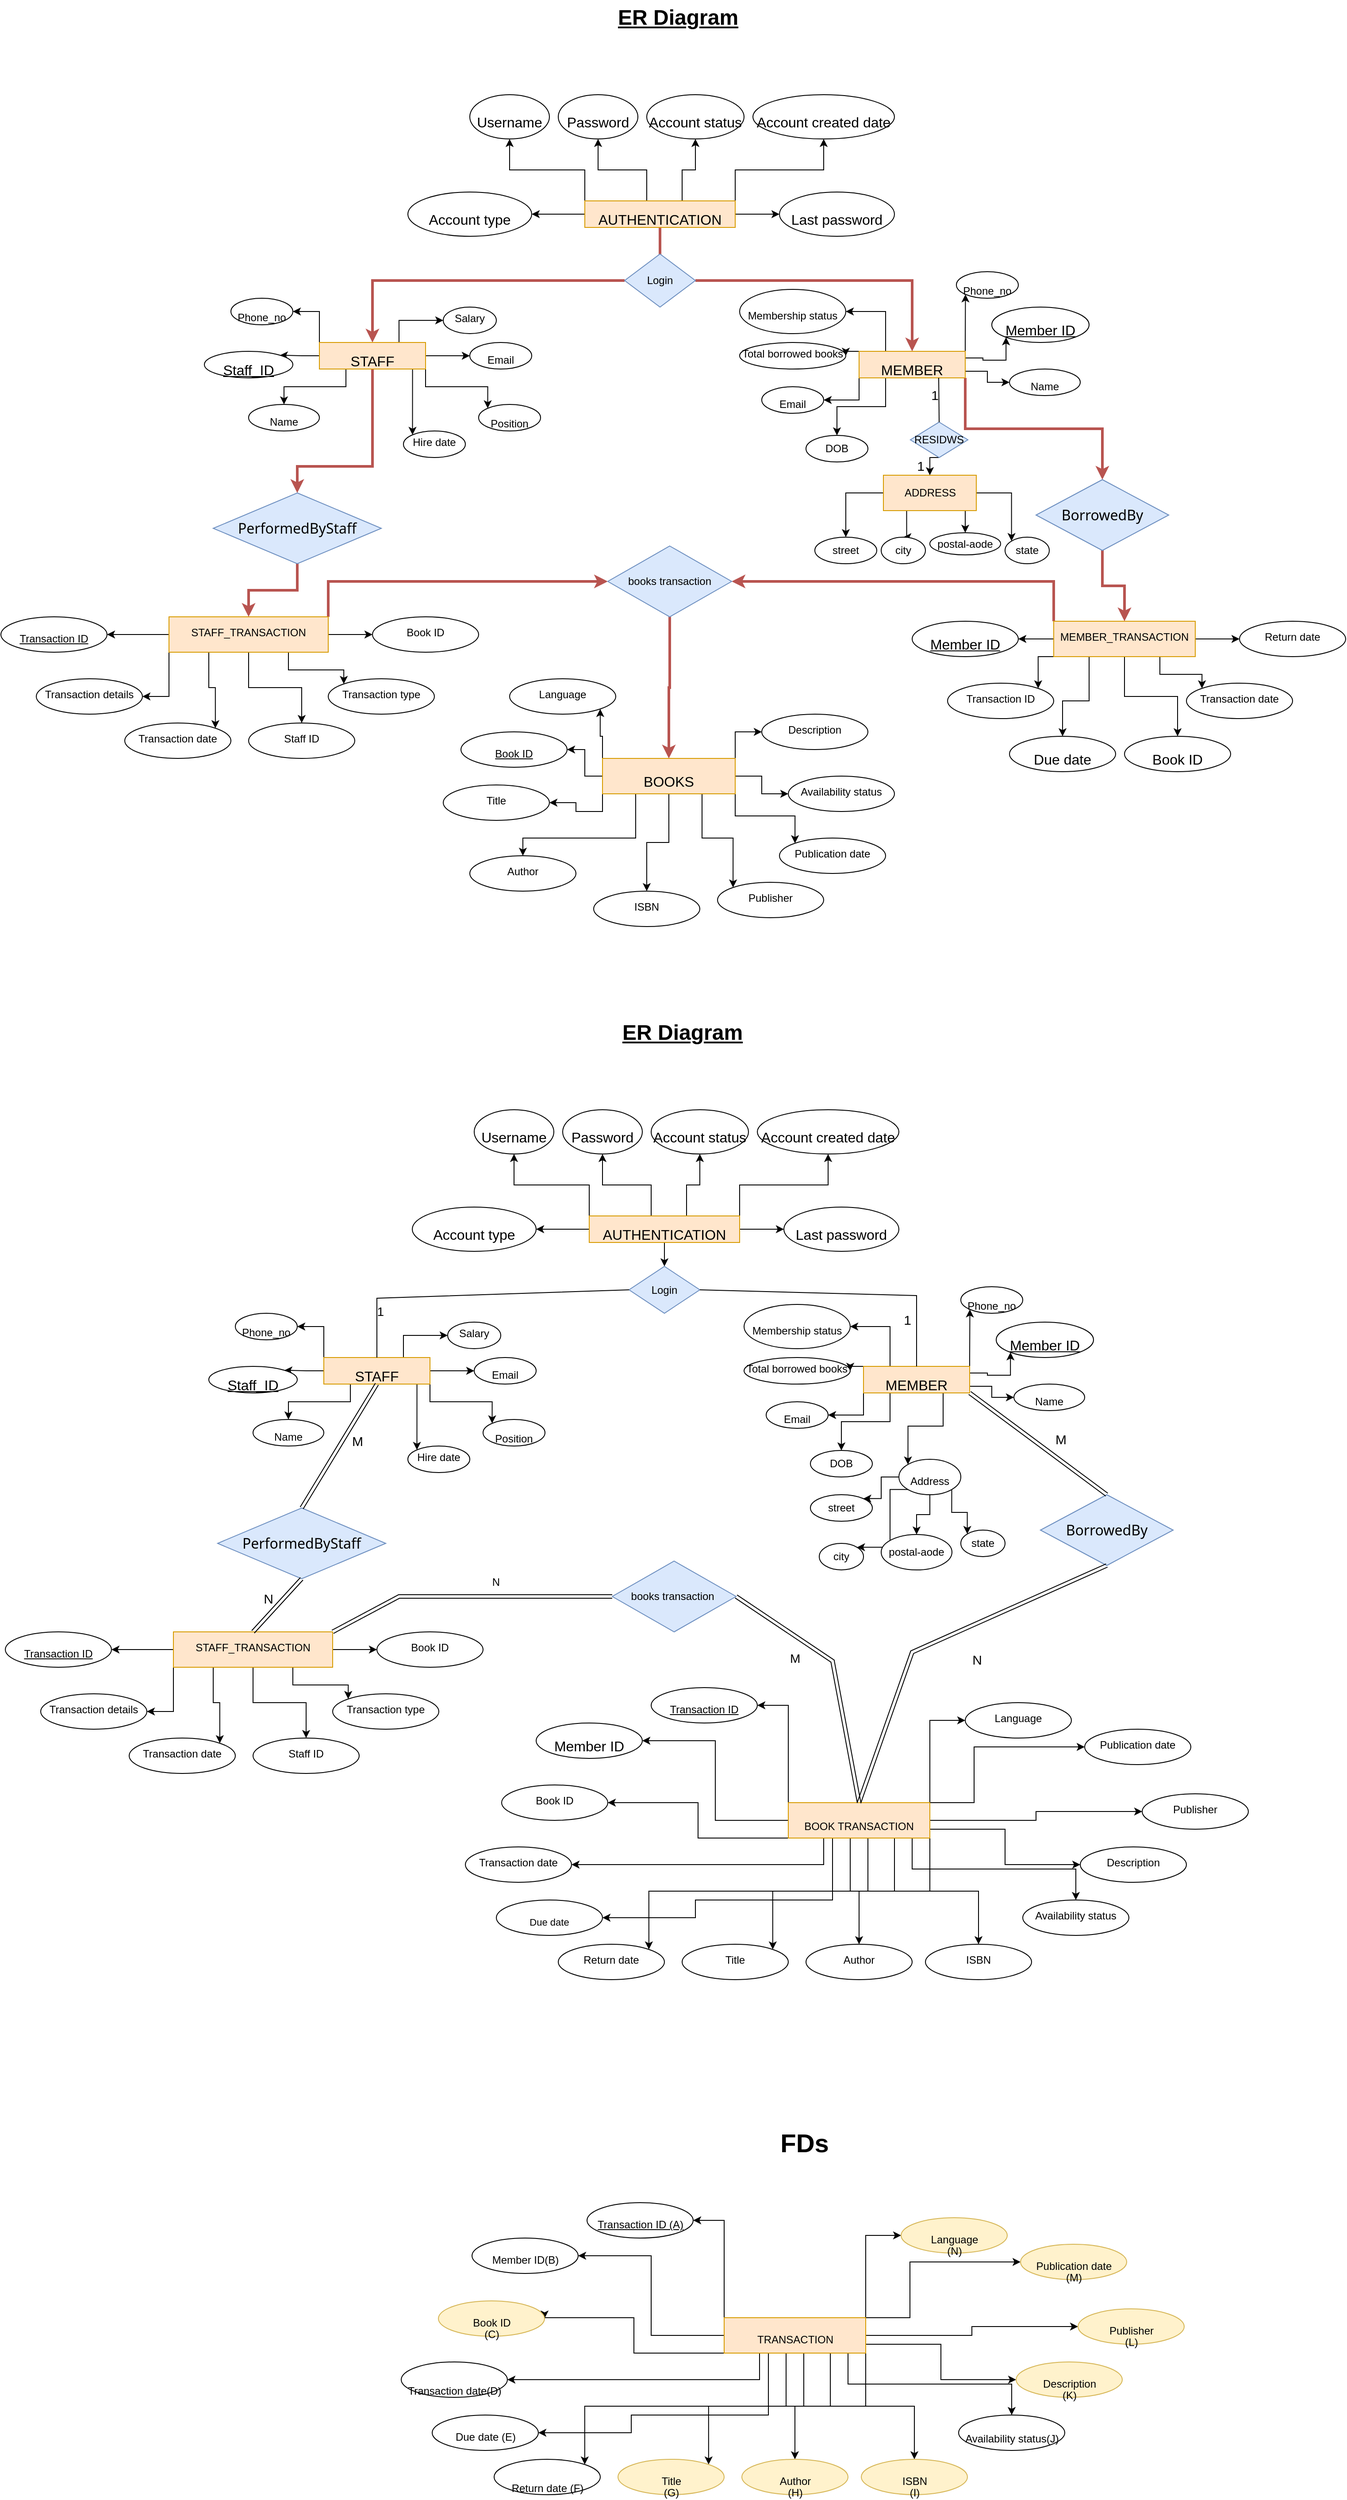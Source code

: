 <mxfile version="21.3.7" type="github">
  <diagram name="Page-1" id="MsJg3K_YA5bQLi9zSaGn">
    <mxGraphModel dx="2580" dy="1145" grid="1" gridSize="10" guides="1" tooltips="1" connect="1" arrows="1" fold="1" page="1" pageScale="1" pageWidth="850" pageHeight="1100" math="0" shadow="0">
      <root>
        <mxCell id="0" />
        <mxCell id="1" parent="0" />
        <mxCell id="J0Dk389Ax7h66783EIRo-17" style="edgeStyle=orthogonalEdgeStyle;rounded=0;orthogonalLoop=1;jettySize=auto;html=1;exitX=0;exitY=0.5;exitDx=0;exitDy=0;entryX=1;entryY=0.5;entryDx=0;entryDy=0;" parent="1" source="J0Dk389Ax7h66783EIRo-1" target="J0Dk389Ax7h66783EIRo-8" edge="1">
          <mxGeometry relative="1" as="geometry" />
        </mxCell>
        <mxCell id="J0Dk389Ax7h66783EIRo-18" style="edgeStyle=orthogonalEdgeStyle;rounded=0;orthogonalLoop=1;jettySize=auto;html=1;exitX=1;exitY=0.5;exitDx=0;exitDy=0;entryX=0;entryY=0.5;entryDx=0;entryDy=0;" parent="1" source="J0Dk389Ax7h66783EIRo-1" target="J0Dk389Ax7h66783EIRo-10" edge="1">
          <mxGeometry relative="1" as="geometry" />
        </mxCell>
        <mxCell id="J0Dk389Ax7h66783EIRo-19" style="edgeStyle=orthogonalEdgeStyle;rounded=0;orthogonalLoop=1;jettySize=auto;html=1;exitX=0.75;exitY=0;exitDx=0;exitDy=0;entryX=0.5;entryY=1;entryDx=0;entryDy=0;" parent="1" source="J0Dk389Ax7h66783EIRo-1" target="J0Dk389Ax7h66783EIRo-7" edge="1">
          <mxGeometry relative="1" as="geometry">
            <Array as="points">
              <mxPoint x="880" y="340" />
              <mxPoint x="880" y="305" />
              <mxPoint x="980" y="305" />
            </Array>
          </mxGeometry>
        </mxCell>
        <mxCell id="J0Dk389Ax7h66783EIRo-20" style="edgeStyle=orthogonalEdgeStyle;rounded=0;orthogonalLoop=1;jettySize=auto;html=1;exitX=0.5;exitY=0;exitDx=0;exitDy=0;entryX=0.5;entryY=1;entryDx=0;entryDy=0;" parent="1" source="J0Dk389Ax7h66783EIRo-1" target="J0Dk389Ax7h66783EIRo-6" edge="1">
          <mxGeometry relative="1" as="geometry">
            <Array as="points">
              <mxPoint x="795" y="360" />
              <mxPoint x="820" y="360" />
              <mxPoint x="820" y="305" />
              <mxPoint x="835" y="305" />
            </Array>
          </mxGeometry>
        </mxCell>
        <mxCell id="J0Dk389Ax7h66783EIRo-21" style="edgeStyle=orthogonalEdgeStyle;rounded=0;orthogonalLoop=1;jettySize=auto;html=1;exitX=0.25;exitY=0;exitDx=0;exitDy=0;entryX=0.5;entryY=1;entryDx=0;entryDy=0;" parent="1" source="J0Dk389Ax7h66783EIRo-1" target="J0Dk389Ax7h66783EIRo-5" edge="1">
          <mxGeometry relative="1" as="geometry">
            <Array as="points">
              <mxPoint x="780" y="340" />
              <mxPoint x="780" y="305" />
              <mxPoint x="725" y="305" />
            </Array>
          </mxGeometry>
        </mxCell>
        <mxCell id="J0Dk389Ax7h66783EIRo-22" style="edgeStyle=orthogonalEdgeStyle;rounded=0;orthogonalLoop=1;jettySize=auto;html=1;exitX=0;exitY=0;exitDx=0;exitDy=0;entryX=0.5;entryY=1;entryDx=0;entryDy=0;" parent="1" source="J0Dk389Ax7h66783EIRo-1" target="J0Dk389Ax7h66783EIRo-3" edge="1">
          <mxGeometry relative="1" as="geometry">
            <mxPoint x="640" y="280" as="targetPoint" />
          </mxGeometry>
        </mxCell>
        <mxCell id="J0Dk389Ax7h66783EIRo-30" style="edgeStyle=orthogonalEdgeStyle;rounded=0;orthogonalLoop=1;jettySize=auto;html=1;fillColor=#f8cecc;strokeColor=#b85450;strokeWidth=3;entryX=0.5;entryY=0;entryDx=0;entryDy=0;" parent="1" source="J0Dk389Ax7h66783EIRo-1" target="J0Dk389Ax7h66783EIRo-28" edge="1">
          <mxGeometry relative="1" as="geometry">
            <Array as="points">
              <mxPoint x="795" y="420" />
            </Array>
          </mxGeometry>
        </mxCell>
        <mxCell id="J0Dk389Ax7h66783EIRo-1" value="&lt;p data-darkreader-inline-color=&quot;&quot; data-darkreader-inline-bgcolor=&quot;&quot; data-darkreader-inline-bgimage=&quot;&quot; style=&quot;line-height: 1px; margin-bottom: 0cm; background: transparent; color: rgb(0, 0, 0); font-size: medium; text-align: start; --darkreader-inline-bgimage: initial; --darkreader-inline-bgcolor: transparent; --darkreader-inline-color: #e8e6e3;&quot;&gt;AUTHENTICATION&lt;/p&gt;" style="rounded=0;whiteSpace=wrap;html=1;fillColor=#ffe6cc;strokeColor=#d79b00;" parent="1" vertex="1">
          <mxGeometry x="710" y="340" width="170" height="30" as="geometry" />
        </mxCell>
        <mxCell id="J0Dk389Ax7h66783EIRo-3" value="&lt;p data-darkreader-inline-color=&quot;&quot; data-darkreader-inline-bgcolor=&quot;&quot; data-darkreader-inline-bgimage=&quot;&quot; style=&quot;line-height: 1px; margin-bottom: 0cm; background: transparent; color: rgb(0, 0, 0); font-size: medium; text-align: start; --darkreader-inline-bgimage: initial; --darkreader-inline-bgcolor: transparent; --darkreader-inline-color: #e8e6e3;&quot;&gt;Username&lt;/p&gt;" style="ellipse;whiteSpace=wrap;html=1;" parent="1" vertex="1">
          <mxGeometry x="580" y="220" width="90" height="50" as="geometry" />
        </mxCell>
        <mxCell id="J0Dk389Ax7h66783EIRo-5" value="&lt;p data-darkreader-inline-color=&quot;&quot; data-darkreader-inline-bgcolor=&quot;&quot; data-darkreader-inline-bgimage=&quot;&quot; style=&quot;line-height: 1px; margin-bottom: 0cm; background: transparent; color: rgb(0, 0, 0); font-size: medium; text-align: start; --darkreader-inline-bgimage: initial; --darkreader-inline-bgcolor: transparent; --darkreader-inline-color: #e8e6e3;&quot;&gt;Password&lt;/p&gt;" style="ellipse;whiteSpace=wrap;html=1;" parent="1" vertex="1">
          <mxGeometry x="680" y="220" width="90" height="50" as="geometry" />
        </mxCell>
        <mxCell id="J0Dk389Ax7h66783EIRo-6" value="&lt;p data-darkreader-inline-color=&quot;&quot; data-darkreader-inline-bgcolor=&quot;&quot; data-darkreader-inline-bgimage=&quot;&quot; style=&quot;line-height: 1px; margin-bottom: 0cm; background: transparent; color: rgb(0, 0, 0); font-size: medium; text-align: start; --darkreader-inline-bgimage: initial; --darkreader-inline-bgcolor: transparent; --darkreader-inline-color: #e8e6e3;&quot;&gt;Account status&lt;/p&gt;" style="ellipse;whiteSpace=wrap;html=1;" parent="1" vertex="1">
          <mxGeometry x="780" y="220" width="110" height="50" as="geometry" />
        </mxCell>
        <mxCell id="J0Dk389Ax7h66783EIRo-7" value="&lt;p data-darkreader-inline-color=&quot;&quot; data-darkreader-inline-bgcolor=&quot;&quot; data-darkreader-inline-bgimage=&quot;&quot; style=&quot;line-height: 1px; margin-bottom: 0cm; background: transparent; color: rgb(0, 0, 0); font-size: medium; text-align: start; --darkreader-inline-bgimage: initial; --darkreader-inline-bgcolor: transparent; --darkreader-inline-color: #e8e6e3;&quot;&gt;Account created date&lt;/p&gt;" style="ellipse;whiteSpace=wrap;html=1;" parent="1" vertex="1">
          <mxGeometry x="900" y="220" width="160" height="50" as="geometry" />
        </mxCell>
        <mxCell id="J0Dk389Ax7h66783EIRo-8" value="&lt;p data-darkreader-inline-color=&quot;&quot; data-darkreader-inline-bgcolor=&quot;&quot; data-darkreader-inline-bgimage=&quot;&quot; style=&quot;line-height: 1px; margin-bottom: 0cm; background: transparent; color: rgb(0, 0, 0); font-size: medium; text-align: start; --darkreader-inline-bgimage: initial; --darkreader-inline-bgcolor: transparent; --darkreader-inline-color: #e8e6e3;&quot;&gt;Account type&lt;/p&gt;" style="ellipse;whiteSpace=wrap;html=1;" parent="1" vertex="1">
          <mxGeometry x="510" y="330" width="140" height="50" as="geometry" />
        </mxCell>
        <mxCell id="J0Dk389Ax7h66783EIRo-10" value="&lt;p data-darkreader-inline-color=&quot;&quot; data-darkreader-inline-bgcolor=&quot;&quot; data-darkreader-inline-bgimage=&quot;&quot; style=&quot;line-height: 1px; margin-bottom: 0cm; background: transparent; color: rgb(0, 0, 0); font-size: medium; text-align: start; --darkreader-inline-bgimage: initial; --darkreader-inline-bgcolor: transparent; --darkreader-inline-color: #e8e6e3;&quot;&gt;Last password&lt;/p&gt;" style="ellipse;whiteSpace=wrap;html=1;" parent="1" vertex="1">
          <mxGeometry x="930" y="330" width="130" height="50" as="geometry" />
        </mxCell>
        <mxCell id="TV_oha_0RcVstbhvptna-62" style="edgeStyle=orthogonalEdgeStyle;rounded=0;orthogonalLoop=1;jettySize=auto;html=1;exitX=1;exitY=0.25;exitDx=0;exitDy=0;entryX=0;entryY=1;entryDx=0;entryDy=0;" parent="1" source="J0Dk389Ax7h66783EIRo-25" target="qj-I0tKyLUNjHVOXgtlq-3" edge="1">
          <mxGeometry relative="1" as="geometry">
            <Array as="points">
              <mxPoint x="1140" y="500" />
              <mxPoint x="1140" y="500" />
            </Array>
          </mxGeometry>
        </mxCell>
        <mxCell id="TV_oha_0RcVstbhvptna-64" style="edgeStyle=orthogonalEdgeStyle;rounded=0;orthogonalLoop=1;jettySize=auto;html=1;exitX=1;exitY=0.25;exitDx=0;exitDy=0;entryX=0;entryY=1;entryDx=0;entryDy=0;" parent="1" source="J0Dk389Ax7h66783EIRo-25" target="J0Dk389Ax7h66783EIRo-32" edge="1">
          <mxGeometry relative="1" as="geometry" />
        </mxCell>
        <mxCell id="TV_oha_0RcVstbhvptna-65" style="edgeStyle=orthogonalEdgeStyle;rounded=0;orthogonalLoop=1;jettySize=auto;html=1;exitX=1;exitY=0.75;exitDx=0;exitDy=0;entryX=0;entryY=0.5;entryDx=0;entryDy=0;" parent="1" source="J0Dk389Ax7h66783EIRo-25" target="J0Dk389Ax7h66783EIRo-35" edge="1">
          <mxGeometry relative="1" as="geometry" />
        </mxCell>
        <mxCell id="TV_oha_0RcVstbhvptna-68" style="edgeStyle=orthogonalEdgeStyle;rounded=0;orthogonalLoop=1;jettySize=auto;html=1;exitX=0.25;exitY=1;exitDx=0;exitDy=0;entryX=0.5;entryY=0;entryDx=0;entryDy=0;" parent="1" source="J0Dk389Ax7h66783EIRo-25" target="qj-I0tKyLUNjHVOXgtlq-2" edge="1">
          <mxGeometry relative="1" as="geometry" />
        </mxCell>
        <mxCell id="TV_oha_0RcVstbhvptna-69" style="edgeStyle=orthogonalEdgeStyle;rounded=0;orthogonalLoop=1;jettySize=auto;html=1;exitX=0;exitY=1;exitDx=0;exitDy=0;entryX=1;entryY=0.5;entryDx=0;entryDy=0;" parent="1" source="J0Dk389Ax7h66783EIRo-25" target="qj-I0tKyLUNjHVOXgtlq-1" edge="1">
          <mxGeometry relative="1" as="geometry" />
        </mxCell>
        <mxCell id="TV_oha_0RcVstbhvptna-70" style="edgeStyle=orthogonalEdgeStyle;rounded=0;orthogonalLoop=1;jettySize=auto;html=1;exitX=0;exitY=0;exitDx=0;exitDy=0;entryX=1;entryY=0.5;entryDx=0;entryDy=0;" parent="1" source="J0Dk389Ax7h66783EIRo-25" target="qj-I0tKyLUNjHVOXgtlq-9" edge="1">
          <mxGeometry relative="1" as="geometry" />
        </mxCell>
        <mxCell id="TV_oha_0RcVstbhvptna-102" style="edgeStyle=orthogonalEdgeStyle;rounded=0;orthogonalLoop=1;jettySize=auto;html=1;exitX=0.25;exitY=0;exitDx=0;exitDy=0;entryX=1;entryY=0.5;entryDx=0;entryDy=0;" parent="1" source="J0Dk389Ax7h66783EIRo-25" target="qj-I0tKyLUNjHVOXgtlq-7" edge="1">
          <mxGeometry relative="1" as="geometry" />
        </mxCell>
        <mxCell id="TV_oha_0RcVstbhvptna-106" style="edgeStyle=orthogonalEdgeStyle;rounded=0;orthogonalLoop=1;jettySize=auto;html=1;exitX=1;exitY=1;exitDx=0;exitDy=0;fillColor=#f8cecc;strokeColor=#b85450;strokeWidth=3;" parent="1" source="J0Dk389Ax7h66783EIRo-25" target="TV_oha_0RcVstbhvptna-98" edge="1">
          <mxGeometry relative="1" as="geometry" />
        </mxCell>
        <mxCell id="J0Dk389Ax7h66783EIRo-25" value="&lt;p data-darkreader-inline-color=&quot;&quot; data-darkreader-inline-bgcolor=&quot;&quot; data-darkreader-inline-bgimage=&quot;&quot; style=&quot;line-height: 1px; margin-bottom: 0cm; background: transparent; color: rgb(0, 0, 0); font-size: medium; text-align: start; --darkreader-inline-bgimage: initial; --darkreader-inline-bgcolor: transparent; --darkreader-inline-color: #e8e6e3;&quot;&gt;MEMBER&lt;/p&gt;" style="whiteSpace=wrap;html=1;rotation=0;fillColor=#ffe6cc;strokeColor=#d79b00;" parent="1" vertex="1">
          <mxGeometry x="1020" y="510" width="120" height="30" as="geometry" />
        </mxCell>
        <mxCell id="TV_oha_0RcVstbhvptna-110" style="edgeStyle=orthogonalEdgeStyle;rounded=0;orthogonalLoop=1;jettySize=auto;html=1;exitX=0;exitY=0.5;exitDx=0;exitDy=0;fillColor=#f8cecc;strokeColor=#b85450;strokeWidth=3;entryX=0.5;entryY=0;entryDx=0;entryDy=0;" parent="1" source="J0Dk389Ax7h66783EIRo-28" edge="1" target="J0Dk389Ax7h66783EIRo-29">
          <mxGeometry relative="1" as="geometry">
            <mxPoint x="470" y="490" as="targetPoint" />
          </mxGeometry>
        </mxCell>
        <mxCell id="TV_oha_0RcVstbhvptna-111" style="edgeStyle=orthogonalEdgeStyle;rounded=0;orthogonalLoop=1;jettySize=auto;html=1;exitX=1;exitY=0.5;exitDx=0;exitDy=0;entryX=0.5;entryY=0;entryDx=0;entryDy=0;fillColor=#f8cecc;strokeColor=#b85450;strokeWidth=3;" parent="1" source="J0Dk389Ax7h66783EIRo-28" target="J0Dk389Ax7h66783EIRo-25" edge="1">
          <mxGeometry relative="1" as="geometry">
            <mxPoint x="1080" y="450" as="targetPoint" />
          </mxGeometry>
        </mxCell>
        <mxCell id="J0Dk389Ax7h66783EIRo-28" value="Login" style="rhombus;whiteSpace=wrap;html=1;fillColor=#dae8fc;strokeColor=#6c8ebf;" parent="1" vertex="1">
          <mxGeometry x="755" y="400" width="80" height="60" as="geometry" />
        </mxCell>
        <mxCell id="qj-I0tKyLUNjHVOXgtlq-23" style="edgeStyle=orthogonalEdgeStyle;rounded=0;orthogonalLoop=1;jettySize=auto;html=1;exitX=0.25;exitY=1;exitDx=0;exitDy=0;entryX=0.5;entryY=0;entryDx=0;entryDy=0;" parent="1" source="J0Dk389Ax7h66783EIRo-29" target="qj-I0tKyLUNjHVOXgtlq-15" edge="1">
          <mxGeometry relative="1" as="geometry" />
        </mxCell>
        <mxCell id="qj-I0tKyLUNjHVOXgtlq-25" style="edgeStyle=orthogonalEdgeStyle;rounded=0;orthogonalLoop=1;jettySize=auto;html=1;exitX=1;exitY=0.75;exitDx=0;exitDy=0;entryX=0;entryY=0;entryDx=0;entryDy=0;" parent="1" source="J0Dk389Ax7h66783EIRo-29" target="qj-I0tKyLUNjHVOXgtlq-18" edge="1">
          <mxGeometry relative="1" as="geometry">
            <Array as="points">
              <mxPoint x="515" y="523" />
            </Array>
          </mxGeometry>
        </mxCell>
        <mxCell id="TV_oha_0RcVstbhvptna-58" style="edgeStyle=orthogonalEdgeStyle;rounded=0;orthogonalLoop=1;jettySize=auto;html=1;exitX=0;exitY=0;exitDx=0;exitDy=0;entryX=1;entryY=0.5;entryDx=0;entryDy=0;" parent="1" source="J0Dk389Ax7h66783EIRo-29" target="qj-I0tKyLUNjHVOXgtlq-13" edge="1">
          <mxGeometry relative="1" as="geometry" />
        </mxCell>
        <mxCell id="TV_oha_0RcVstbhvptna-59" style="edgeStyle=orthogonalEdgeStyle;rounded=0;orthogonalLoop=1;jettySize=auto;html=1;exitX=0;exitY=0.5;exitDx=0;exitDy=0;entryX=1;entryY=0;entryDx=0;entryDy=0;" parent="1" source="J0Dk389Ax7h66783EIRo-29" target="qj-I0tKyLUNjHVOXgtlq-14" edge="1">
          <mxGeometry relative="1" as="geometry" />
        </mxCell>
        <mxCell id="TV_oha_0RcVstbhvptna-60" style="edgeStyle=orthogonalEdgeStyle;rounded=0;orthogonalLoop=1;jettySize=auto;html=1;exitX=1;exitY=1;exitDx=0;exitDy=0;entryX=0;entryY=0;entryDx=0;entryDy=0;" parent="1" source="J0Dk389Ax7h66783EIRo-29" target="qj-I0tKyLUNjHVOXgtlq-17" edge="1">
          <mxGeometry relative="1" as="geometry" />
        </mxCell>
        <mxCell id="TV_oha_0RcVstbhvptna-61" style="edgeStyle=orthogonalEdgeStyle;rounded=0;orthogonalLoop=1;jettySize=auto;html=1;exitX=1;exitY=0;exitDx=0;exitDy=0;entryX=0;entryY=0.5;entryDx=0;entryDy=0;" parent="1" source="J0Dk389Ax7h66783EIRo-29" target="qj-I0tKyLUNjHVOXgtlq-16" edge="1">
          <mxGeometry relative="1" as="geometry">
            <Array as="points">
              <mxPoint x="530" y="515" />
            </Array>
          </mxGeometry>
        </mxCell>
        <mxCell id="TV_oha_0RcVstbhvptna-95" style="edgeStyle=orthogonalEdgeStyle;rounded=0;orthogonalLoop=1;jettySize=auto;html=1;exitX=0.75;exitY=0;exitDx=0;exitDy=0;entryX=0;entryY=0.5;entryDx=0;entryDy=0;" parent="1" source="J0Dk389Ax7h66783EIRo-29" target="qj-I0tKyLUNjHVOXgtlq-19" edge="1">
          <mxGeometry relative="1" as="geometry" />
        </mxCell>
        <mxCell id="TV_oha_0RcVstbhvptna-96" style="edgeStyle=orthogonalEdgeStyle;rounded=0;orthogonalLoop=1;jettySize=auto;html=1;exitX=0.5;exitY=1;exitDx=0;exitDy=0;entryX=0.5;entryY=0;entryDx=0;entryDy=0;fillColor=#f8cecc;strokeColor=#b85450;strokeWidth=3;" parent="1" source="J0Dk389Ax7h66783EIRo-29" target="TV_oha_0RcVstbhvptna-93" edge="1">
          <mxGeometry relative="1" as="geometry">
            <Array as="points">
              <mxPoint x="470" y="640" />
              <mxPoint x="385" y="640" />
            </Array>
          </mxGeometry>
        </mxCell>
        <mxCell id="J0Dk389Ax7h66783EIRo-29" value="&lt;p data-darkreader-inline-color=&quot;&quot; data-darkreader-inline-bgcolor=&quot;&quot; data-darkreader-inline-bgimage=&quot;&quot; style=&quot;line-height: 1px; margin-bottom: 0cm; background: transparent; color: rgb(0, 0, 0); font-size: medium; text-align: start; --darkreader-inline-bgimage: initial; --darkreader-inline-bgcolor: transparent; --darkreader-inline-color: #e8e6e3;&quot;&gt;STAFF&lt;/p&gt;" style="whiteSpace=wrap;html=1;fillColor=#ffe6cc;strokeColor=#d79b00;" parent="1" vertex="1">
          <mxGeometry x="410" y="500" width="120" height="30" as="geometry" />
        </mxCell>
        <mxCell id="J0Dk389Ax7h66783EIRo-32" value="&lt;p data-darkreader-inline-color=&quot;&quot; data-darkreader-inline-bgcolor=&quot;&quot; data-darkreader-inline-bgimage=&quot;&quot; style=&quot;line-height: 1px; margin-bottom: 0cm; background: transparent; color: rgb(0, 0, 0); font-size: medium; text-align: start; --darkreader-inline-bgimage: initial; --darkreader-inline-bgcolor: transparent; --darkreader-inline-color: #e8e6e3;&quot;&gt;&lt;u&gt;Member ID&lt;/u&gt;&lt;/p&gt;" style="ellipse;whiteSpace=wrap;html=1;" parent="1" vertex="1">
          <mxGeometry x="1170" y="460" width="110" height="40" as="geometry" />
        </mxCell>
        <mxCell id="J0Dk389Ax7h66783EIRo-35" value="&lt;p data-darkreader-inline-color=&quot;&quot; data-darkreader-inline-bgcolor=&quot;&quot; data-darkreader-inline-bgimage=&quot;&quot; style=&quot;line-height: 1px; margin-bottom: 0cm; background: transparent; color: rgb(0, 0, 0); text-align: start; --darkreader-inline-bgimage: initial; --darkreader-inline-bgcolor: transparent; --darkreader-inline-color: #e8e6e3;&quot;&gt;&lt;font style=&quot;font-size: 12px;&quot;&gt;Name&lt;/font&gt;&lt;/p&gt;" style="ellipse;whiteSpace=wrap;html=1;" parent="1" vertex="1">
          <mxGeometry x="1190" y="530" width="80" height="30" as="geometry" />
        </mxCell>
        <mxCell id="J0Dk389Ax7h66783EIRo-45" style="edgeStyle=orthogonalEdgeStyle;rounded=0;orthogonalLoop=1;jettySize=auto;html=1;exitX=0.25;exitY=1;exitDx=0;exitDy=0;entryX=0.5;entryY=0;entryDx=0;entryDy=0;" parent="1" source="lb4hvmMvUdCNzbT3TXug-2" target="J0Dk389Ax7h66783EIRo-37" edge="1">
          <mxGeometry relative="1" as="geometry">
            <Array as="points">
              <mxPoint x="1074" y="725" />
              <mxPoint x="1075" y="725" />
              <mxPoint x="1075" y="720" />
            </Array>
            <mxPoint x="1119.492" y="649.287" as="sourcePoint" />
          </mxGeometry>
        </mxCell>
        <mxCell id="TV_oha_0RcVstbhvptna-103" style="edgeStyle=orthogonalEdgeStyle;rounded=0;orthogonalLoop=1;jettySize=auto;html=1;exitX=0;exitY=0.5;exitDx=0;exitDy=0;entryX=0.5;entryY=0;entryDx=0;entryDy=0;" parent="1" source="lb4hvmMvUdCNzbT3TXug-2" target="J0Dk389Ax7h66783EIRo-38" edge="1">
          <mxGeometry relative="1" as="geometry">
            <mxPoint x="1060.0" y="635" as="sourcePoint" />
          </mxGeometry>
        </mxCell>
        <mxCell id="TV_oha_0RcVstbhvptna-104" style="edgeStyle=orthogonalEdgeStyle;rounded=0;orthogonalLoop=1;jettySize=auto;html=1;exitX=0.75;exitY=1;exitDx=0;exitDy=0;entryX=0.5;entryY=0;entryDx=0;entryDy=0;" parent="1" source="lb4hvmMvUdCNzbT3TXug-2" target="J0Dk389Ax7h66783EIRo-39" edge="1">
          <mxGeometry relative="1" as="geometry">
            <mxPoint x="1095" y="655" as="sourcePoint" />
            <Array as="points">
              <mxPoint x="1140" y="690" />
            </Array>
          </mxGeometry>
        </mxCell>
        <mxCell id="TV_oha_0RcVstbhvptna-105" style="edgeStyle=orthogonalEdgeStyle;rounded=0;orthogonalLoop=1;jettySize=auto;html=1;exitX=1;exitY=0.5;exitDx=0;exitDy=0;entryX=0;entryY=0;entryDx=0;entryDy=0;" parent="1" source="lb4hvmMvUdCNzbT3TXug-2" target="J0Dk389Ax7h66783EIRo-40" edge="1">
          <mxGeometry relative="1" as="geometry">
            <mxPoint x="1119.492" y="649.287" as="sourcePoint" />
          </mxGeometry>
        </mxCell>
        <mxCell id="J0Dk389Ax7h66783EIRo-37" value="city" style="ellipse;whiteSpace=wrap;html=1;" parent="1" vertex="1">
          <mxGeometry x="1045" y="720" width="50" height="30" as="geometry" />
        </mxCell>
        <mxCell id="J0Dk389Ax7h66783EIRo-38" value="street" style="ellipse;whiteSpace=wrap;html=1;" parent="1" vertex="1">
          <mxGeometry x="970" y="720" width="70" height="30" as="geometry" />
        </mxCell>
        <mxCell id="J0Dk389Ax7h66783EIRo-39" value="postal-aode" style="ellipse;whiteSpace=wrap;html=1;" parent="1" vertex="1">
          <mxGeometry x="1100" y="715" width="80" height="25" as="geometry" />
        </mxCell>
        <mxCell id="J0Dk389Ax7h66783EIRo-40" value="state" style="ellipse;whiteSpace=wrap;html=1;" parent="1" vertex="1">
          <mxGeometry x="1185" y="720" width="50" height="30" as="geometry" />
        </mxCell>
        <mxCell id="qj-I0tKyLUNjHVOXgtlq-1" value="&lt;p data-darkreader-inline-color=&quot;&quot; data-darkreader-inline-bgcolor=&quot;&quot; data-darkreader-inline-bgimage=&quot;&quot; style=&quot;line-height: 1px; margin-bottom: 0cm; background: transparent; color: rgb(0, 0, 0); text-align: start; --darkreader-inline-bgimage: initial; --darkreader-inline-bgcolor: transparent; --darkreader-inline-color: #e8e6e3;&quot;&gt;&lt;font style=&quot;font-size: 12px;&quot;&gt;Email&lt;/font&gt;&lt;/p&gt;" style="ellipse;whiteSpace=wrap;html=1;" parent="1" vertex="1">
          <mxGeometry x="910" y="550" width="70" height="30" as="geometry" />
        </mxCell>
        <mxCell id="qj-I0tKyLUNjHVOXgtlq-2" value="DOB" style="ellipse;whiteSpace=wrap;html=1;" parent="1" vertex="1">
          <mxGeometry x="960" y="605" width="70" height="30" as="geometry" />
        </mxCell>
        <mxCell id="qj-I0tKyLUNjHVOXgtlq-3" value="&lt;p style=&quot;line-height: 100%; margin-bottom: 0cm&quot;&gt;Phone_no&lt;/p&gt;" style="ellipse;whiteSpace=wrap;html=1;" parent="1" vertex="1">
          <mxGeometry x="1130" y="420" width="70" height="30" as="geometry" />
        </mxCell>
        <mxCell id="qj-I0tKyLUNjHVOXgtlq-7" value="&lt;p data-darkreader-inline-color=&quot;&quot; data-darkreader-inline-bgcolor=&quot;&quot; data-darkreader-inline-bgimage=&quot;&quot; style=&quot;line-height: 1px; margin-bottom: 0cm; background: transparent; color: rgb(0, 0, 0); text-align: start; --darkreader-inline-bgimage: initial; --darkreader-inline-bgcolor: transparent; --darkreader-inline-color: #e8e6e3;&quot;&gt;&lt;font style=&quot;font-size: 12px;&quot;&gt;Membership status&lt;/font&gt;&lt;/p&gt;" style="ellipse;whiteSpace=wrap;html=1;" parent="1" vertex="1">
          <mxGeometry x="885" y="440" width="120" height="50" as="geometry" />
        </mxCell>
        <mxCell id="qj-I0tKyLUNjHVOXgtlq-9" value="&lt;p style=&quot;line-height: 100%; margin-bottom: 0cm&quot;&gt;&#xa;Total borrowed books&lt;/p&gt;&#xa;&#xa;" style="ellipse;whiteSpace=wrap;html=1;" parent="1" vertex="1">
          <mxGeometry x="885" y="500" width="120" height="30" as="geometry" />
        </mxCell>
        <mxCell id="qj-I0tKyLUNjHVOXgtlq-13" value="&lt;p style=&quot;line-height: 100%; margin-bottom: 0cm&quot;&gt;Phone_no&lt;/p&gt;" style="ellipse;whiteSpace=wrap;html=1;" parent="1" vertex="1">
          <mxGeometry x="310" y="450" width="70" height="30" as="geometry" />
        </mxCell>
        <mxCell id="qj-I0tKyLUNjHVOXgtlq-14" value="&lt;p data-darkreader-inline-color=&quot;&quot; data-darkreader-inline-bgcolor=&quot;&quot; data-darkreader-inline-bgimage=&quot;&quot; style=&quot;line-height: 1px; margin-bottom: 0cm; background: transparent; color: rgb(0, 0, 0); font-size: medium; text-align: start; --darkreader-inline-bgimage: initial; --darkreader-inline-bgcolor: transparent; --darkreader-inline-color: #e8e6e3;&quot;&gt;&lt;u&gt;Staff_ID&lt;/u&gt;&lt;/p&gt;" style="ellipse;whiteSpace=wrap;html=1;" parent="1" vertex="1">
          <mxGeometry x="280" y="510" width="100" height="30" as="geometry" />
        </mxCell>
        <mxCell id="qj-I0tKyLUNjHVOXgtlq-15" value="&lt;p data-darkreader-inline-color=&quot;&quot; data-darkreader-inline-bgcolor=&quot;&quot; data-darkreader-inline-bgimage=&quot;&quot; style=&quot;line-height: 1px; margin-bottom: 0cm; background: transparent; color: rgb(0, 0, 0); text-align: start; --darkreader-inline-bgimage: initial; --darkreader-inline-bgcolor: transparent; --darkreader-inline-color: #e8e6e3;&quot;&gt;&lt;font style=&quot;font-size: 12px;&quot;&gt;Name&lt;/font&gt;&lt;/p&gt;" style="ellipse;whiteSpace=wrap;html=1;" parent="1" vertex="1">
          <mxGeometry x="330" y="570" width="80" height="30" as="geometry" />
        </mxCell>
        <mxCell id="qj-I0tKyLUNjHVOXgtlq-16" value="&lt;p data-darkreader-inline-color=&quot;&quot; data-darkreader-inline-bgcolor=&quot;&quot; data-darkreader-inline-bgimage=&quot;&quot; style=&quot;line-height: 1px; margin-bottom: 0cm; background: transparent; color: rgb(0, 0, 0); text-align: start; --darkreader-inline-bgimage: initial; --darkreader-inline-bgcolor: transparent; --darkreader-inline-color: #e8e6e3;&quot;&gt;&lt;font style=&quot;font-size: 12px;&quot;&gt;Email&lt;/font&gt;&lt;/p&gt;" style="ellipse;whiteSpace=wrap;html=1;" parent="1" vertex="1">
          <mxGeometry x="580" y="500" width="70" height="30" as="geometry" />
        </mxCell>
        <mxCell id="qj-I0tKyLUNjHVOXgtlq-17" value="&lt;p style=&quot;line-height: 100%; margin-bottom: 0cm&quot;&gt;Position&lt;/p&gt;" style="ellipse;whiteSpace=wrap;html=1;" parent="1" vertex="1">
          <mxGeometry x="590" y="570" width="70" height="30" as="geometry" />
        </mxCell>
        <mxCell id="qj-I0tKyLUNjHVOXgtlq-18" value="&lt;p style=&quot;line-height: 100%; margin-bottom: 0cm&quot;&gt;&#xa;Hire date&lt;/p&gt;&#xa;&#xa;" style="ellipse;whiteSpace=wrap;html=1;" parent="1" vertex="1">
          <mxGeometry x="505" y="600" width="70" height="30" as="geometry" />
        </mxCell>
        <mxCell id="qj-I0tKyLUNjHVOXgtlq-27" value="&lt;b&gt;&lt;font style=&quot;font-size: 24px;&quot;&gt;&lt;u&gt;ER Diagram&lt;/u&gt;&lt;/font&gt;&lt;/b&gt;" style="text;html=1;align=center;verticalAlign=middle;resizable=0;points=[];autosize=1;strokeColor=none;fillColor=none;" parent="1" vertex="1">
          <mxGeometry x="735" y="113" width="160" height="40" as="geometry" />
        </mxCell>
        <mxCell id="TV_oha_0RcVstbhvptna-28" style="edgeStyle=orthogonalEdgeStyle;rounded=0;orthogonalLoop=1;jettySize=auto;html=1;exitX=0;exitY=0;exitDx=0;exitDy=0;entryX=1;entryY=1;entryDx=0;entryDy=0;" parent="1" source="TV_oha_0RcVstbhvptna-1" target="TV_oha_0RcVstbhvptna-25" edge="1">
          <mxGeometry relative="1" as="geometry" />
        </mxCell>
        <mxCell id="TV_oha_0RcVstbhvptna-29" style="edgeStyle=orthogonalEdgeStyle;rounded=0;orthogonalLoop=1;jettySize=auto;html=1;exitX=0;exitY=0.5;exitDx=0;exitDy=0;entryX=1;entryY=0.5;entryDx=0;entryDy=0;" parent="1" source="TV_oha_0RcVstbhvptna-1" target="TV_oha_0RcVstbhvptna-23" edge="1">
          <mxGeometry relative="1" as="geometry" />
        </mxCell>
        <mxCell id="TV_oha_0RcVstbhvptna-30" style="edgeStyle=orthogonalEdgeStyle;rounded=0;orthogonalLoop=1;jettySize=auto;html=1;exitX=0;exitY=1;exitDx=0;exitDy=0;entryX=1;entryY=0.5;entryDx=0;entryDy=0;" parent="1" source="TV_oha_0RcVstbhvptna-1" target="TV_oha_0RcVstbhvptna-22" edge="1">
          <mxGeometry relative="1" as="geometry" />
        </mxCell>
        <mxCell id="TV_oha_0RcVstbhvptna-31" style="edgeStyle=orthogonalEdgeStyle;rounded=0;orthogonalLoop=1;jettySize=auto;html=1;exitX=0.25;exitY=1;exitDx=0;exitDy=0;entryX=0.5;entryY=0;entryDx=0;entryDy=0;" parent="1" source="TV_oha_0RcVstbhvptna-1" target="TV_oha_0RcVstbhvptna-21" edge="1">
          <mxGeometry relative="1" as="geometry">
            <Array as="points">
              <mxPoint x="768" y="1060" />
              <mxPoint x="640" y="1060" />
            </Array>
          </mxGeometry>
        </mxCell>
        <mxCell id="TV_oha_0RcVstbhvptna-34" style="edgeStyle=orthogonalEdgeStyle;rounded=0;orthogonalLoop=1;jettySize=auto;html=1;exitX=0.75;exitY=1;exitDx=0;exitDy=0;entryX=0;entryY=0;entryDx=0;entryDy=0;" parent="1" source="TV_oha_0RcVstbhvptna-1" target="TV_oha_0RcVstbhvptna-5" edge="1">
          <mxGeometry relative="1" as="geometry" />
        </mxCell>
        <mxCell id="TV_oha_0RcVstbhvptna-35" style="edgeStyle=orthogonalEdgeStyle;rounded=0;orthogonalLoop=1;jettySize=auto;html=1;exitX=1;exitY=1;exitDx=0;exitDy=0;entryX=0;entryY=0;entryDx=0;entryDy=0;" parent="1" source="TV_oha_0RcVstbhvptna-1" target="TV_oha_0RcVstbhvptna-19" edge="1">
          <mxGeometry relative="1" as="geometry" />
        </mxCell>
        <mxCell id="TV_oha_0RcVstbhvptna-36" style="edgeStyle=orthogonalEdgeStyle;rounded=0;orthogonalLoop=1;jettySize=auto;html=1;exitX=1;exitY=0.5;exitDx=0;exitDy=0;entryX=0;entryY=0.5;entryDx=0;entryDy=0;" parent="1" source="TV_oha_0RcVstbhvptna-1" target="TV_oha_0RcVstbhvptna-18" edge="1">
          <mxGeometry relative="1" as="geometry" />
        </mxCell>
        <mxCell id="TV_oha_0RcVstbhvptna-37" style="edgeStyle=orthogonalEdgeStyle;rounded=0;orthogonalLoop=1;jettySize=auto;html=1;exitX=1;exitY=0;exitDx=0;exitDy=0;entryX=0;entryY=0.5;entryDx=0;entryDy=0;" parent="1" source="TV_oha_0RcVstbhvptna-1" target="TV_oha_0RcVstbhvptna-17" edge="1">
          <mxGeometry relative="1" as="geometry" />
        </mxCell>
        <mxCell id="m0yxnjvJbA0wki0bZ0Y0-120" style="edgeStyle=orthogonalEdgeStyle;rounded=0;orthogonalLoop=1;jettySize=auto;html=1;exitX=0.5;exitY=1;exitDx=0;exitDy=0;entryX=0.5;entryY=0;entryDx=0;entryDy=0;" parent="1" source="TV_oha_0RcVstbhvptna-1" target="TV_oha_0RcVstbhvptna-20" edge="1">
          <mxGeometry relative="1" as="geometry" />
        </mxCell>
        <mxCell id="TV_oha_0RcVstbhvptna-1" value="&lt;p data-darkreader-inline-color=&quot;&quot; data-darkreader-inline-bgcolor=&quot;&quot; data-darkreader-inline-bgimage=&quot;&quot; style=&quot;line-height: 1px; margin-bottom: 0cm; background: transparent; color: rgb(0, 0, 0); font-size: medium; text-align: start; --darkreader-inline-bgimage: initial; --darkreader-inline-bgcolor: transparent; --darkreader-inline-color: #e8e6e3;&quot;&gt;BOOKS&lt;/p&gt;" style="rounded=0;whiteSpace=wrap;html=1;fillColor=#ffe6cc;strokeColor=#d79b00;" parent="1" vertex="1">
          <mxGeometry x="730" y="970" width="150" height="40" as="geometry" />
        </mxCell>
        <mxCell id="TV_oha_0RcVstbhvptna-45" style="edgeStyle=orthogonalEdgeStyle;rounded=0;orthogonalLoop=1;jettySize=auto;html=1;entryX=1;entryY=0.5;entryDx=0;entryDy=0;" parent="1" source="TV_oha_0RcVstbhvptna-2" target="TV_oha_0RcVstbhvptna-12" edge="1">
          <mxGeometry relative="1" as="geometry" />
        </mxCell>
        <mxCell id="TV_oha_0RcVstbhvptna-46" style="edgeStyle=orthogonalEdgeStyle;rounded=0;orthogonalLoop=1;jettySize=auto;html=1;exitX=0;exitY=1;exitDx=0;exitDy=0;entryX=1;entryY=0;entryDx=0;entryDy=0;" parent="1" source="TV_oha_0RcVstbhvptna-2" target="TV_oha_0RcVstbhvptna-4" edge="1">
          <mxGeometry relative="1" as="geometry" />
        </mxCell>
        <mxCell id="TV_oha_0RcVstbhvptna-47" style="edgeStyle=orthogonalEdgeStyle;rounded=0;orthogonalLoop=1;jettySize=auto;html=1;exitX=0.25;exitY=1;exitDx=0;exitDy=0;entryX=0.5;entryY=0;entryDx=0;entryDy=0;" parent="1" source="TV_oha_0RcVstbhvptna-2" target="TV_oha_0RcVstbhvptna-9" edge="1">
          <mxGeometry relative="1" as="geometry">
            <mxPoint x="1250" y="955" as="targetPoint" />
            <Array as="points">
              <mxPoint x="1280" y="905" />
              <mxPoint x="1250" y="905" />
            </Array>
          </mxGeometry>
        </mxCell>
        <mxCell id="TV_oha_0RcVstbhvptna-49" style="edgeStyle=orthogonalEdgeStyle;rounded=0;orthogonalLoop=1;jettySize=auto;html=1;exitX=0.5;exitY=1;exitDx=0;exitDy=0;entryX=0.5;entryY=0;entryDx=0;entryDy=0;" parent="1" source="TV_oha_0RcVstbhvptna-2" target="TV_oha_0RcVstbhvptna-11" edge="1">
          <mxGeometry relative="1" as="geometry" />
        </mxCell>
        <mxCell id="TV_oha_0RcVstbhvptna-50" style="edgeStyle=orthogonalEdgeStyle;rounded=0;orthogonalLoop=1;jettySize=auto;html=1;exitX=0.75;exitY=1;exitDx=0;exitDy=0;entryX=0;entryY=0;entryDx=0;entryDy=0;" parent="1" source="TV_oha_0RcVstbhvptna-2" target="TV_oha_0RcVstbhvptna-10" edge="1">
          <mxGeometry relative="1" as="geometry" />
        </mxCell>
        <mxCell id="TV_oha_0RcVstbhvptna-52" style="edgeStyle=orthogonalEdgeStyle;rounded=0;orthogonalLoop=1;jettySize=auto;html=1;exitX=1;exitY=0.5;exitDx=0;exitDy=0;entryX=0;entryY=0.5;entryDx=0;entryDy=0;" parent="1" source="TV_oha_0RcVstbhvptna-2" target="TV_oha_0RcVstbhvptna-8" edge="1">
          <mxGeometry relative="1" as="geometry" />
        </mxCell>
        <mxCell id="TV_oha_0RcVstbhvptna-90" style="edgeStyle=orthogonalEdgeStyle;rounded=0;orthogonalLoop=1;jettySize=auto;html=1;exitX=0;exitY=0;exitDx=0;exitDy=0;entryX=1;entryY=0.5;entryDx=0;entryDy=0;fillColor=#f8cecc;strokeColor=#b85450;strokeWidth=3;" parent="1" source="TV_oha_0RcVstbhvptna-2" target="TV_oha_0RcVstbhvptna-71" edge="1">
          <mxGeometry relative="1" as="geometry" />
        </mxCell>
        <mxCell id="TV_oha_0RcVstbhvptna-2" value="&lt;p style=&quot;line-height: 100%; margin-bottom: 0cm&quot;&gt;&#xa;MEMBER_TRANSACTION&lt;/p&gt;&#xa;&#xa;" style="rounded=0;whiteSpace=wrap;html=1;fillColor=#ffe6cc;strokeColor=#d79b00;" parent="1" vertex="1">
          <mxGeometry x="1240" y="815" width="160" height="40" as="geometry" />
        </mxCell>
        <mxCell id="TV_oha_0RcVstbhvptna-39" style="edgeStyle=orthogonalEdgeStyle;rounded=0;orthogonalLoop=1;jettySize=auto;html=1;exitX=0;exitY=0.5;exitDx=0;exitDy=0;entryX=1;entryY=0.5;entryDx=0;entryDy=0;" parent="1" source="TV_oha_0RcVstbhvptna-3" target="TV_oha_0RcVstbhvptna-7" edge="1">
          <mxGeometry relative="1" as="geometry" />
        </mxCell>
        <mxCell id="TV_oha_0RcVstbhvptna-40" style="edgeStyle=orthogonalEdgeStyle;rounded=0;orthogonalLoop=1;jettySize=auto;html=1;exitX=0;exitY=1;exitDx=0;exitDy=0;entryX=1;entryY=0.5;entryDx=0;entryDy=0;" parent="1" source="TV_oha_0RcVstbhvptna-3" target="TV_oha_0RcVstbhvptna-13" edge="1">
          <mxGeometry relative="1" as="geometry" />
        </mxCell>
        <mxCell id="TV_oha_0RcVstbhvptna-41" style="edgeStyle=orthogonalEdgeStyle;rounded=0;orthogonalLoop=1;jettySize=auto;html=1;exitX=0.25;exitY=1;exitDx=0;exitDy=0;entryX=1;entryY=0;entryDx=0;entryDy=0;" parent="1" source="TV_oha_0RcVstbhvptna-3" target="TV_oha_0RcVstbhvptna-14" edge="1">
          <mxGeometry relative="1" as="geometry" />
        </mxCell>
        <mxCell id="TV_oha_0RcVstbhvptna-42" style="edgeStyle=orthogonalEdgeStyle;rounded=0;orthogonalLoop=1;jettySize=auto;html=1;exitX=0.5;exitY=1;exitDx=0;exitDy=0;entryX=0.5;entryY=0;entryDx=0;entryDy=0;" parent="1" source="TV_oha_0RcVstbhvptna-3" target="TV_oha_0RcVstbhvptna-6" edge="1">
          <mxGeometry relative="1" as="geometry" />
        </mxCell>
        <mxCell id="TV_oha_0RcVstbhvptna-43" style="edgeStyle=orthogonalEdgeStyle;rounded=0;orthogonalLoop=1;jettySize=auto;html=1;exitX=0.75;exitY=1;exitDx=0;exitDy=0;entryX=0;entryY=0;entryDx=0;entryDy=0;" parent="1" source="TV_oha_0RcVstbhvptna-3" target="TV_oha_0RcVstbhvptna-15" edge="1">
          <mxGeometry relative="1" as="geometry" />
        </mxCell>
        <mxCell id="TV_oha_0RcVstbhvptna-44" style="edgeStyle=orthogonalEdgeStyle;rounded=0;orthogonalLoop=1;jettySize=auto;html=1;exitX=1;exitY=0.5;exitDx=0;exitDy=0;" parent="1" source="TV_oha_0RcVstbhvptna-3" target="TV_oha_0RcVstbhvptna-16" edge="1">
          <mxGeometry relative="1" as="geometry" />
        </mxCell>
        <mxCell id="TV_oha_0RcVstbhvptna-92" style="edgeStyle=orthogonalEdgeStyle;rounded=0;orthogonalLoop=1;jettySize=auto;html=1;exitX=1;exitY=0;exitDx=0;exitDy=0;fillColor=#f8cecc;strokeColor=#b85450;strokeWidth=3;" parent="1" source="TV_oha_0RcVstbhvptna-3" target="TV_oha_0RcVstbhvptna-71" edge="1">
          <mxGeometry relative="1" as="geometry" />
        </mxCell>
        <mxCell id="TV_oha_0RcVstbhvptna-3" value="&lt;p style=&quot;line-height: 100%; margin-bottom: 0cm&quot;&gt;&#xa; STAFF_TRANSACTION&lt;/p&gt;&#xa;&#xa;" style="rounded=0;whiteSpace=wrap;html=1;fillColor=#ffe6cc;strokeColor=#d79b00;" parent="1" vertex="1">
          <mxGeometry x="240" y="810" width="180" height="40" as="geometry" />
        </mxCell>
        <mxCell id="TV_oha_0RcVstbhvptna-4" value="&lt;p style=&quot;line-height: 100%; margin-bottom: 0cm&quot;&gt;&#xa;Transaction ID &#xa;&lt;/p&gt;&#xa;&#xa;" style="ellipse;whiteSpace=wrap;html=1;" parent="1" vertex="1">
          <mxGeometry x="1120" y="885" width="120" height="40" as="geometry" />
        </mxCell>
        <mxCell id="TV_oha_0RcVstbhvptna-5" value="&lt;p style=&quot;line-height: 100%; margin-bottom: 0cm&quot;&gt;&#xa;Publisher&lt;/p&gt;&#xa;&#xa;" style="ellipse;whiteSpace=wrap;html=1;" parent="1" vertex="1">
          <mxGeometry x="860" y="1110" width="120" height="40" as="geometry" />
        </mxCell>
        <mxCell id="TV_oha_0RcVstbhvptna-6" value="&lt;p style=&quot;line-height: 100%; margin-bottom: 0cm&quot;&gt;&#xa;Staff ID&lt;/p&gt;&#xa;&#xa;" style="ellipse;whiteSpace=wrap;html=1;" parent="1" vertex="1">
          <mxGeometry x="330" y="930" width="120" height="40" as="geometry" />
        </mxCell>
        <mxCell id="TV_oha_0RcVstbhvptna-7" value="&lt;p style=&quot;line-height: 100%; margin-bottom: 0cm&quot;&gt;&lt;u&gt;&lt;br&gt;Transaction ID&lt;/u&gt;&lt;/p&gt;&lt;u&gt;&lt;br&gt;&lt;/u&gt;" style="ellipse;whiteSpace=wrap;html=1;" parent="1" vertex="1">
          <mxGeometry x="50" y="810" width="120" height="40" as="geometry" />
        </mxCell>
        <mxCell id="TV_oha_0RcVstbhvptna-8" value="&lt;p style=&quot;line-height: 100%; margin-bottom: 0cm&quot;&gt;&#xa;Return date&lt;/p&gt;&#xa;&#xa;" style="ellipse;whiteSpace=wrap;html=1;" parent="1" vertex="1">
          <mxGeometry x="1450" y="815" width="120" height="40" as="geometry" />
        </mxCell>
        <mxCell id="TV_oha_0RcVstbhvptna-9" value="&lt;p data-darkreader-inline-color=&quot;&quot; data-darkreader-inline-bgcolor=&quot;&quot; data-darkreader-inline-bgimage=&quot;&quot; style=&quot;line-height: 1px; margin-bottom: 0cm; background: transparent; color: rgb(0, 0, 0); font-size: medium; text-align: start; --darkreader-inline-bgimage: initial; --darkreader-inline-bgcolor: transparent; --darkreader-inline-color: #e8e6e3;&quot;&gt;Due date&lt;/p&gt;" style="ellipse;whiteSpace=wrap;html=1;" parent="1" vertex="1">
          <mxGeometry x="1190" y="945" width="120" height="40" as="geometry" />
        </mxCell>
        <mxCell id="TV_oha_0RcVstbhvptna-10" value="&lt;p style=&quot;line-height: 100%; margin-bottom: 0cm&quot;&gt;&#xa;Transaction date&lt;/p&gt;&#xa;&#xa;" style="ellipse;whiteSpace=wrap;html=1;" parent="1" vertex="1">
          <mxGeometry x="1390" y="885" width="120" height="40" as="geometry" />
        </mxCell>
        <mxCell id="TV_oha_0RcVstbhvptna-11" value="&lt;p data-darkreader-inline-color=&quot;&quot; data-darkreader-inline-bgcolor=&quot;&quot; data-darkreader-inline-bgimage=&quot;&quot; style=&quot;line-height: 1px; margin-bottom: 0cm; background: transparent; color: rgb(0, 0, 0); font-size: medium; text-align: start; --darkreader-inline-bgimage: initial; --darkreader-inline-bgcolor: transparent; --darkreader-inline-color: #e8e6e3;&quot;&gt;Book ID&lt;/p&gt;" style="ellipse;whiteSpace=wrap;html=1;" parent="1" vertex="1">
          <mxGeometry x="1320" y="945" width="120" height="40" as="geometry" />
        </mxCell>
        <mxCell id="TV_oha_0RcVstbhvptna-12" value="&lt;p data-darkreader-inline-color=&quot;&quot; data-darkreader-inline-bgcolor=&quot;&quot; data-darkreader-inline-bgimage=&quot;&quot; style=&quot;line-height: 1px; margin-bottom: 0cm; background: transparent; color: rgb(0, 0, 0); font-size: medium; text-align: start; --darkreader-inline-bgimage: initial; --darkreader-inline-bgcolor: transparent; --darkreader-inline-color: #e8e6e3;&quot;&gt;&lt;u&gt;Member ID&lt;/u&gt;&lt;/p&gt;" style="ellipse;whiteSpace=wrap;html=1;" parent="1" vertex="1">
          <mxGeometry x="1080" y="815" width="120" height="40" as="geometry" />
        </mxCell>
        <mxCell id="TV_oha_0RcVstbhvptna-13" value="&lt;p style=&quot;line-height: 100%; margin-bottom: 0cm&quot;&gt;&#xa;Transaction details&lt;/p&gt;&#xa;&#xa;" style="ellipse;whiteSpace=wrap;html=1;" parent="1" vertex="1">
          <mxGeometry x="90" y="880" width="120" height="40" as="geometry" />
        </mxCell>
        <mxCell id="TV_oha_0RcVstbhvptna-14" value="&lt;p style=&quot;line-height: 100%; margin-bottom: 0cm&quot;&gt;&#xa;Transaction date&lt;/p&gt;&#xa;&#xa;" style="ellipse;whiteSpace=wrap;html=1;" parent="1" vertex="1">
          <mxGeometry x="190" y="930" width="120" height="40" as="geometry" />
        </mxCell>
        <mxCell id="TV_oha_0RcVstbhvptna-15" value="&lt;p style=&quot;line-height: 100%; margin-bottom: 0cm&quot;&gt;&#xa;Transaction type&lt;/p&gt;&#xa;&#xa;" style="ellipse;whiteSpace=wrap;html=1;" parent="1" vertex="1">
          <mxGeometry x="420" y="880" width="120" height="40" as="geometry" />
        </mxCell>
        <mxCell id="TV_oha_0RcVstbhvptna-16" value="&lt;p style=&quot;line-height: 100%; margin-bottom: 0cm&quot;&gt;&#xa;Book ID&lt;/p&gt;&#xa;&#xa;" style="ellipse;whiteSpace=wrap;html=1;" parent="1" vertex="1">
          <mxGeometry x="470" y="810" width="120" height="40" as="geometry" />
        </mxCell>
        <mxCell id="TV_oha_0RcVstbhvptna-17" value="&lt;p style=&quot;line-height: 100%; margin-bottom: 0cm&quot;&gt;&#xa;Description&lt;/p&gt;&#xa;&#xa;" style="ellipse;whiteSpace=wrap;html=1;" parent="1" vertex="1">
          <mxGeometry x="910" y="920" width="120" height="40" as="geometry" />
        </mxCell>
        <mxCell id="TV_oha_0RcVstbhvptna-18" value="&lt;p style=&quot;line-height: 100%; margin-bottom: 0cm&quot;&gt;&#xa;Availability status&lt;/p&gt;&#xa;&#xa;" style="ellipse;whiteSpace=wrap;html=1;" parent="1" vertex="1">
          <mxGeometry x="940" y="990" width="120" height="40" as="geometry" />
        </mxCell>
        <mxCell id="TV_oha_0RcVstbhvptna-19" value="&lt;p style=&quot;line-height: 100%; margin-bottom: 0cm&quot;&gt;&#xa;Publication date&lt;/p&gt;&#xa;&#xa;" style="ellipse;whiteSpace=wrap;html=1;" parent="1" vertex="1">
          <mxGeometry x="930" y="1060" width="120" height="40" as="geometry" />
        </mxCell>
        <mxCell id="TV_oha_0RcVstbhvptna-20" value="&lt;p style=&quot;line-height: 100%; margin-bottom: 0cm&quot;&gt;&#xa;ISBN&lt;/p&gt;&#xa;&#xa;" style="ellipse;whiteSpace=wrap;html=1;" parent="1" vertex="1">
          <mxGeometry x="720" y="1120" width="120" height="40" as="geometry" />
        </mxCell>
        <mxCell id="TV_oha_0RcVstbhvptna-21" value="&lt;p style=&quot;line-height: 100%; margin-bottom: 0cm&quot;&gt;&#xa;Author&lt;/p&gt;&#xa;&#xa;" style="ellipse;whiteSpace=wrap;html=1;" parent="1" vertex="1">
          <mxGeometry x="580" y="1080" width="120" height="40" as="geometry" />
        </mxCell>
        <mxCell id="TV_oha_0RcVstbhvptna-22" value="&lt;p style=&quot;line-height: 100%; margin-bottom: 0cm&quot;&gt;&#xa;Title&lt;/p&gt;&#xa;&#xa;" style="ellipse;whiteSpace=wrap;html=1;" parent="1" vertex="1">
          <mxGeometry x="550" y="1000" width="120" height="40" as="geometry" />
        </mxCell>
        <mxCell id="TV_oha_0RcVstbhvptna-23" value="&lt;p style=&quot;line-height: 100%; margin-bottom: 0cm&quot;&gt;&lt;u&gt;&lt;br&gt;Book ID&lt;/u&gt;&lt;/p&gt;&lt;u&gt;&lt;br&gt;&lt;/u&gt;" style="ellipse;whiteSpace=wrap;html=1;" parent="1" vertex="1">
          <mxGeometry x="570" y="940" width="120" height="40" as="geometry" />
        </mxCell>
        <mxCell id="TV_oha_0RcVstbhvptna-25" value="&lt;p style=&quot;line-height: 100%; margin-bottom: 0cm&quot;&gt;&#xa;Language&lt;/p&gt;&#xa;&#xa;" style="ellipse;whiteSpace=wrap;html=1;" parent="1" vertex="1">
          <mxGeometry x="625" y="880" width="120" height="40" as="geometry" />
        </mxCell>
        <mxCell id="qj-I0tKyLUNjHVOXgtlq-19" value="&lt;p style=&quot;line-height: 100%; margin-bottom: 0cm&quot;&gt;&#xa;Salary&lt;/p&gt;&#xa;&#xa;" style="ellipse;whiteSpace=wrap;html=1;" parent="1" vertex="1">
          <mxGeometry x="550" y="460" width="60" height="30" as="geometry" />
        </mxCell>
        <mxCell id="TV_oha_0RcVstbhvptna-74" style="edgeStyle=orthogonalEdgeStyle;rounded=0;orthogonalLoop=1;jettySize=auto;html=1;exitX=0.5;exitY=1;exitDx=0;exitDy=0;entryX=0.5;entryY=0;entryDx=0;entryDy=0;fillColor=#f8cecc;strokeColor=#b85450;strokeWidth=3;" parent="1" source="TV_oha_0RcVstbhvptna-71" target="TV_oha_0RcVstbhvptna-1" edge="1">
          <mxGeometry relative="1" as="geometry" />
        </mxCell>
        <mxCell id="TV_oha_0RcVstbhvptna-71" value="books transaction" style="rhombus;whiteSpace=wrap;html=1;fillColor=#dae8fc;strokeColor=#6c8ebf;" parent="1" vertex="1">
          <mxGeometry x="736" y="730" width="140" height="80" as="geometry" />
        </mxCell>
        <mxCell id="TV_oha_0RcVstbhvptna-97" style="edgeStyle=orthogonalEdgeStyle;rounded=0;orthogonalLoop=1;jettySize=auto;html=1;entryX=0.5;entryY=0;entryDx=0;entryDy=0;fillColor=#f8cecc;strokeColor=#b85450;strokeWidth=3;" parent="1" source="TV_oha_0RcVstbhvptna-93" target="TV_oha_0RcVstbhvptna-3" edge="1">
          <mxGeometry relative="1" as="geometry" />
        </mxCell>
        <mxCell id="TV_oha_0RcVstbhvptna-93" value="&lt;span data-darkreader-inline-bgcolor=&quot;&quot; data-darkreader-inline-color=&quot;&quot; style=&quot;font-family: Söhne, ui-sans-serif, system-ui, -apple-system, &amp;quot;Segoe UI&amp;quot;, Roboto, Ubuntu, Cantarell, &amp;quot;Noto Sans&amp;quot;, sans-serif, &amp;quot;Helvetica Neue&amp;quot;, Arial, &amp;quot;Apple Color Emoji&amp;quot;, &amp;quot;Segoe UI Emoji&amp;quot;, &amp;quot;Segoe UI Symbol&amp;quot;, &amp;quot;Noto Color Emoji&amp;quot;; font-size: 16px; font-style: normal; font-variant-ligatures: normal; font-variant-caps: normal; font-weight: 400; letter-spacing: normal; orphans: 2; text-align: start; text-indent: 0px; text-transform: none; widows: 2; word-spacing: 0px; -webkit-text-stroke-width: 0px; text-decoration-thickness: initial; text-decoration-style: initial; text-decoration-color: initial; float: none; --darkreader-inline-color: #c6c1b9; --darkreader-inline-bgcolor: transparent; background-color: transparent; display: inline !important;&quot;&gt;&lt;font color=&quot;#030302&quot;&gt;PerformedByStaff&lt;/font&gt;&lt;/span&gt;" style="rhombus;whiteSpace=wrap;html=1;fillColor=#dae8fc;strokeColor=#6c8ebf;" parent="1" vertex="1">
          <mxGeometry x="290" y="670" width="190" height="80" as="geometry" />
        </mxCell>
        <mxCell id="TV_oha_0RcVstbhvptna-107" style="edgeStyle=orthogonalEdgeStyle;rounded=0;orthogonalLoop=1;jettySize=auto;html=1;exitX=0.5;exitY=1;exitDx=0;exitDy=0;entryX=0.5;entryY=0;entryDx=0;entryDy=0;fillColor=#f8cecc;strokeColor=#b85450;strokeWidth=3;" parent="1" source="TV_oha_0RcVstbhvptna-98" target="TV_oha_0RcVstbhvptna-2" edge="1">
          <mxGeometry relative="1" as="geometry" />
        </mxCell>
        <mxCell id="TV_oha_0RcVstbhvptna-98" value="&lt;span data-darkreader-inline-bgcolor=&quot;&quot; data-darkreader-inline-color=&quot;&quot; style=&quot;font-family: Söhne, ui-sans-serif, system-ui, -apple-system, &amp;quot;Segoe UI&amp;quot;, Roboto, Ubuntu, Cantarell, &amp;quot;Noto Sans&amp;quot;, sans-serif, &amp;quot;Helvetica Neue&amp;quot;, Arial, &amp;quot;Apple Color Emoji&amp;quot;, &amp;quot;Segoe UI Emoji&amp;quot;, &amp;quot;Segoe UI Symbol&amp;quot;, &amp;quot;Noto Color Emoji&amp;quot;; font-size: 16px; font-style: normal; font-variant-ligatures: normal; font-variant-caps: normal; font-weight: 400; letter-spacing: normal; orphans: 2; text-align: start; text-indent: 0px; text-transform: none; widows: 2; word-spacing: 0px; -webkit-text-stroke-width: 0px; text-decoration-thickness: initial; text-decoration-style: initial; text-decoration-color: initial; float: none; --darkreader-inline-color: #c6c1b9; --darkreader-inline-bgcolor: transparent; background-color: transparent; display: inline !important;&quot;&gt;BorrowedBy&lt;/span&gt;" style="rhombus;whiteSpace=wrap;html=1;fillColor=#dae8fc;strokeColor=#6c8ebf;" parent="1" vertex="1">
          <mxGeometry x="1220" y="655" width="150" height="80" as="geometry" />
        </mxCell>
        <mxCell id="TV_oha_0RcVstbhvptna-99" style="edgeStyle=orthogonalEdgeStyle;rounded=0;orthogonalLoop=1;jettySize=auto;html=1;exitX=0.5;exitY=1;exitDx=0;exitDy=0;" parent="1" source="qj-I0tKyLUNjHVOXgtlq-9" target="qj-I0tKyLUNjHVOXgtlq-9" edge="1">
          <mxGeometry relative="1" as="geometry" />
        </mxCell>
        <mxCell id="m0yxnjvJbA0wki0bZ0Y0-1" style="edgeStyle=orthogonalEdgeStyle;rounded=0;orthogonalLoop=1;jettySize=auto;html=1;exitX=0;exitY=0.5;exitDx=0;exitDy=0;entryX=1;entryY=0.5;entryDx=0;entryDy=0;" parent="1" source="m0yxnjvJbA0wki0bZ0Y0-8" target="m0yxnjvJbA0wki0bZ0Y0-13" edge="1">
          <mxGeometry relative="1" as="geometry" />
        </mxCell>
        <mxCell id="m0yxnjvJbA0wki0bZ0Y0-2" style="edgeStyle=orthogonalEdgeStyle;rounded=0;orthogonalLoop=1;jettySize=auto;html=1;exitX=1;exitY=0.5;exitDx=0;exitDy=0;entryX=0;entryY=0.5;entryDx=0;entryDy=0;" parent="1" source="m0yxnjvJbA0wki0bZ0Y0-8" target="m0yxnjvJbA0wki0bZ0Y0-14" edge="1">
          <mxGeometry relative="1" as="geometry" />
        </mxCell>
        <mxCell id="m0yxnjvJbA0wki0bZ0Y0-3" style="edgeStyle=orthogonalEdgeStyle;rounded=0;orthogonalLoop=1;jettySize=auto;html=1;exitX=0.75;exitY=0;exitDx=0;exitDy=0;entryX=0.5;entryY=1;entryDx=0;entryDy=0;" parent="1" source="m0yxnjvJbA0wki0bZ0Y0-8" target="m0yxnjvJbA0wki0bZ0Y0-12" edge="1">
          <mxGeometry relative="1" as="geometry">
            <Array as="points">
              <mxPoint x="885" y="1487" />
              <mxPoint x="885" y="1452" />
              <mxPoint x="985" y="1452" />
            </Array>
          </mxGeometry>
        </mxCell>
        <mxCell id="m0yxnjvJbA0wki0bZ0Y0-4" style="edgeStyle=orthogonalEdgeStyle;rounded=0;orthogonalLoop=1;jettySize=auto;html=1;exitX=0.5;exitY=0;exitDx=0;exitDy=0;entryX=0.5;entryY=1;entryDx=0;entryDy=0;" parent="1" source="m0yxnjvJbA0wki0bZ0Y0-8" target="m0yxnjvJbA0wki0bZ0Y0-11" edge="1">
          <mxGeometry relative="1" as="geometry">
            <Array as="points">
              <mxPoint x="800" y="1507" />
              <mxPoint x="825" y="1507" />
              <mxPoint x="825" y="1452" />
              <mxPoint x="840" y="1452" />
            </Array>
          </mxGeometry>
        </mxCell>
        <mxCell id="m0yxnjvJbA0wki0bZ0Y0-5" style="edgeStyle=orthogonalEdgeStyle;rounded=0;orthogonalLoop=1;jettySize=auto;html=1;exitX=0.25;exitY=0;exitDx=0;exitDy=0;entryX=0.5;entryY=1;entryDx=0;entryDy=0;" parent="1" source="m0yxnjvJbA0wki0bZ0Y0-8" target="m0yxnjvJbA0wki0bZ0Y0-10" edge="1">
          <mxGeometry relative="1" as="geometry">
            <Array as="points">
              <mxPoint x="785" y="1487" />
              <mxPoint x="785" y="1452" />
              <mxPoint x="730" y="1452" />
            </Array>
          </mxGeometry>
        </mxCell>
        <mxCell id="m0yxnjvJbA0wki0bZ0Y0-6" style="edgeStyle=orthogonalEdgeStyle;rounded=0;orthogonalLoop=1;jettySize=auto;html=1;exitX=0;exitY=0;exitDx=0;exitDy=0;entryX=0.5;entryY=1;entryDx=0;entryDy=0;" parent="1" source="m0yxnjvJbA0wki0bZ0Y0-8" target="m0yxnjvJbA0wki0bZ0Y0-9" edge="1">
          <mxGeometry relative="1" as="geometry">
            <mxPoint x="645" y="1427" as="targetPoint" />
          </mxGeometry>
        </mxCell>
        <mxCell id="lb4hvmMvUdCNzbT3TXug-42" style="edgeStyle=orthogonalEdgeStyle;rounded=0;orthogonalLoop=1;jettySize=auto;html=1;exitX=0.5;exitY=1;exitDx=0;exitDy=0;entryX=0.5;entryY=0;entryDx=0;entryDy=0;" edge="1" parent="1" source="m0yxnjvJbA0wki0bZ0Y0-8" target="m0yxnjvJbA0wki0bZ0Y0-27">
          <mxGeometry relative="1" as="geometry" />
        </mxCell>
        <mxCell id="m0yxnjvJbA0wki0bZ0Y0-8" value="&lt;p data-darkreader-inline-color=&quot;&quot; data-darkreader-inline-bgcolor=&quot;&quot; data-darkreader-inline-bgimage=&quot;&quot; style=&quot;line-height: 1px; margin-bottom: 0cm; background: transparent; color: rgb(0, 0, 0); font-size: medium; text-align: start; --darkreader-inline-bgimage: initial; --darkreader-inline-bgcolor: transparent; --darkreader-inline-color: #e8e6e3;&quot;&gt;AUTHENTICATION&lt;/p&gt;" style="rounded=0;whiteSpace=wrap;html=1;fillColor=#ffe6cc;strokeColor=#d79b00;" parent="1" vertex="1">
          <mxGeometry x="715" y="1487" width="170" height="30" as="geometry" />
        </mxCell>
        <mxCell id="m0yxnjvJbA0wki0bZ0Y0-9" value="&lt;p data-darkreader-inline-color=&quot;&quot; data-darkreader-inline-bgcolor=&quot;&quot; data-darkreader-inline-bgimage=&quot;&quot; style=&quot;line-height: 1px; margin-bottom: 0cm; background: transparent; color: rgb(0, 0, 0); font-size: medium; text-align: start; --darkreader-inline-bgimage: initial; --darkreader-inline-bgcolor: transparent; --darkreader-inline-color: #e8e6e3;&quot;&gt;Username&lt;/p&gt;" style="ellipse;whiteSpace=wrap;html=1;" parent="1" vertex="1">
          <mxGeometry x="585" y="1367" width="90" height="50" as="geometry" />
        </mxCell>
        <mxCell id="m0yxnjvJbA0wki0bZ0Y0-10" value="&lt;p data-darkreader-inline-color=&quot;&quot; data-darkreader-inline-bgcolor=&quot;&quot; data-darkreader-inline-bgimage=&quot;&quot; style=&quot;line-height: 1px; margin-bottom: 0cm; background: transparent; color: rgb(0, 0, 0); font-size: medium; text-align: start; --darkreader-inline-bgimage: initial; --darkreader-inline-bgcolor: transparent; --darkreader-inline-color: #e8e6e3;&quot;&gt;Password&lt;/p&gt;" style="ellipse;whiteSpace=wrap;html=1;" parent="1" vertex="1">
          <mxGeometry x="685" y="1367" width="90" height="50" as="geometry" />
        </mxCell>
        <mxCell id="m0yxnjvJbA0wki0bZ0Y0-11" value="&lt;p data-darkreader-inline-color=&quot;&quot; data-darkreader-inline-bgcolor=&quot;&quot; data-darkreader-inline-bgimage=&quot;&quot; style=&quot;line-height: 1px; margin-bottom: 0cm; background: transparent; color: rgb(0, 0, 0); font-size: medium; text-align: start; --darkreader-inline-bgimage: initial; --darkreader-inline-bgcolor: transparent; --darkreader-inline-color: #e8e6e3;&quot;&gt;Account status&lt;/p&gt;" style="ellipse;whiteSpace=wrap;html=1;" parent="1" vertex="1">
          <mxGeometry x="785" y="1367" width="110" height="50" as="geometry" />
        </mxCell>
        <mxCell id="m0yxnjvJbA0wki0bZ0Y0-12" value="&lt;p data-darkreader-inline-color=&quot;&quot; data-darkreader-inline-bgcolor=&quot;&quot; data-darkreader-inline-bgimage=&quot;&quot; style=&quot;line-height: 1px; margin-bottom: 0cm; background: transparent; color: rgb(0, 0, 0); font-size: medium; text-align: start; --darkreader-inline-bgimage: initial; --darkreader-inline-bgcolor: transparent; --darkreader-inline-color: #e8e6e3;&quot;&gt;Account created date&lt;/p&gt;" style="ellipse;whiteSpace=wrap;html=1;" parent="1" vertex="1">
          <mxGeometry x="905" y="1367" width="160" height="50" as="geometry" />
        </mxCell>
        <mxCell id="m0yxnjvJbA0wki0bZ0Y0-13" value="&lt;p data-darkreader-inline-color=&quot;&quot; data-darkreader-inline-bgcolor=&quot;&quot; data-darkreader-inline-bgimage=&quot;&quot; style=&quot;line-height: 1px; margin-bottom: 0cm; background: transparent; color: rgb(0, 0, 0); font-size: medium; text-align: start; --darkreader-inline-bgimage: initial; --darkreader-inline-bgcolor: transparent; --darkreader-inline-color: #e8e6e3;&quot;&gt;Account type&lt;/p&gt;" style="ellipse;whiteSpace=wrap;html=1;" parent="1" vertex="1">
          <mxGeometry x="515" y="1477" width="140" height="50" as="geometry" />
        </mxCell>
        <mxCell id="m0yxnjvJbA0wki0bZ0Y0-14" value="&lt;p data-darkreader-inline-color=&quot;&quot; data-darkreader-inline-bgcolor=&quot;&quot; data-darkreader-inline-bgimage=&quot;&quot; style=&quot;line-height: 1px; margin-bottom: 0cm; background: transparent; color: rgb(0, 0, 0); font-size: medium; text-align: start; --darkreader-inline-bgimage: initial; --darkreader-inline-bgcolor: transparent; --darkreader-inline-color: #e8e6e3;&quot;&gt;Last password&lt;/p&gt;" style="ellipse;whiteSpace=wrap;html=1;" parent="1" vertex="1">
          <mxGeometry x="935" y="1477" width="130" height="50" as="geometry" />
        </mxCell>
        <mxCell id="m0yxnjvJbA0wki0bZ0Y0-15" style="edgeStyle=orthogonalEdgeStyle;rounded=0;orthogonalLoop=1;jettySize=auto;html=1;exitX=1;exitY=0.25;exitDx=0;exitDy=0;entryX=0;entryY=1;entryDx=0;entryDy=0;" parent="1" source="m0yxnjvJbA0wki0bZ0Y0-24" target="m0yxnjvJbA0wki0bZ0Y0-50" edge="1">
          <mxGeometry relative="1" as="geometry">
            <Array as="points">
              <mxPoint x="1145" y="1647" />
              <mxPoint x="1145" y="1647" />
            </Array>
          </mxGeometry>
        </mxCell>
        <mxCell id="m0yxnjvJbA0wki0bZ0Y0-16" style="edgeStyle=orthogonalEdgeStyle;rounded=0;orthogonalLoop=1;jettySize=auto;html=1;exitX=1;exitY=0.25;exitDx=0;exitDy=0;entryX=0;entryY=1;entryDx=0;entryDy=0;" parent="1" source="m0yxnjvJbA0wki0bZ0Y0-24" target="m0yxnjvJbA0wki0bZ0Y0-37" edge="1">
          <mxGeometry relative="1" as="geometry" />
        </mxCell>
        <mxCell id="m0yxnjvJbA0wki0bZ0Y0-17" style="edgeStyle=orthogonalEdgeStyle;rounded=0;orthogonalLoop=1;jettySize=auto;html=1;exitX=1;exitY=0.75;exitDx=0;exitDy=0;entryX=0;entryY=0.5;entryDx=0;entryDy=0;" parent="1" source="m0yxnjvJbA0wki0bZ0Y0-24" target="m0yxnjvJbA0wki0bZ0Y0-38" edge="1">
          <mxGeometry relative="1" as="geometry" />
        </mxCell>
        <mxCell id="m0yxnjvJbA0wki0bZ0Y0-18" style="edgeStyle=orthogonalEdgeStyle;rounded=0;orthogonalLoop=1;jettySize=auto;html=1;exitX=0.75;exitY=1;exitDx=0;exitDy=0;entryX=0;entryY=0;entryDx=0;entryDy=0;" parent="1" source="m0yxnjvJbA0wki0bZ0Y0-24" target="m0yxnjvJbA0wki0bZ0Y0-43" edge="1">
          <mxGeometry relative="1" as="geometry" />
        </mxCell>
        <mxCell id="m0yxnjvJbA0wki0bZ0Y0-19" style="edgeStyle=orthogonalEdgeStyle;rounded=0;orthogonalLoop=1;jettySize=auto;html=1;exitX=0.25;exitY=1;exitDx=0;exitDy=0;entryX=0.5;entryY=0;entryDx=0;entryDy=0;" parent="1" source="m0yxnjvJbA0wki0bZ0Y0-24" target="m0yxnjvJbA0wki0bZ0Y0-49" edge="1">
          <mxGeometry relative="1" as="geometry" />
        </mxCell>
        <mxCell id="m0yxnjvJbA0wki0bZ0Y0-20" style="edgeStyle=orthogonalEdgeStyle;rounded=0;orthogonalLoop=1;jettySize=auto;html=1;exitX=0;exitY=1;exitDx=0;exitDy=0;entryX=1;entryY=0.5;entryDx=0;entryDy=0;" parent="1" source="m0yxnjvJbA0wki0bZ0Y0-24" target="m0yxnjvJbA0wki0bZ0Y0-48" edge="1">
          <mxGeometry relative="1" as="geometry" />
        </mxCell>
        <mxCell id="m0yxnjvJbA0wki0bZ0Y0-21" style="edgeStyle=orthogonalEdgeStyle;rounded=0;orthogonalLoop=1;jettySize=auto;html=1;exitX=0;exitY=0;exitDx=0;exitDy=0;entryX=1;entryY=0.5;entryDx=0;entryDy=0;" parent="1" source="m0yxnjvJbA0wki0bZ0Y0-24" target="m0yxnjvJbA0wki0bZ0Y0-52" edge="1">
          <mxGeometry relative="1" as="geometry" />
        </mxCell>
        <mxCell id="m0yxnjvJbA0wki0bZ0Y0-22" style="edgeStyle=orthogonalEdgeStyle;rounded=0;orthogonalLoop=1;jettySize=auto;html=1;exitX=0.25;exitY=0;exitDx=0;exitDy=0;entryX=1;entryY=0.5;entryDx=0;entryDy=0;" parent="1" source="m0yxnjvJbA0wki0bZ0Y0-24" target="m0yxnjvJbA0wki0bZ0Y0-51" edge="1">
          <mxGeometry relative="1" as="geometry" />
        </mxCell>
        <mxCell id="m0yxnjvJbA0wki0bZ0Y0-24" value="&lt;p data-darkreader-inline-color=&quot;&quot; data-darkreader-inline-bgcolor=&quot;&quot; data-darkreader-inline-bgimage=&quot;&quot; style=&quot;line-height: 1px; margin-bottom: 0cm; background: transparent; color: rgb(0, 0, 0); font-size: medium; text-align: start; --darkreader-inline-bgimage: initial; --darkreader-inline-bgcolor: transparent; --darkreader-inline-color: #e8e6e3;&quot;&gt;MEMBER&lt;/p&gt;" style="whiteSpace=wrap;html=1;rotation=0;fillColor=#ffe6cc;strokeColor=#d79b00;" parent="1" vertex="1">
          <mxGeometry x="1025" y="1657" width="120" height="30" as="geometry" />
        </mxCell>
        <mxCell id="m0yxnjvJbA0wki0bZ0Y0-27" value="Login" style="rhombus;whiteSpace=wrap;html=1;fillColor=#dae8fc;strokeColor=#6c8ebf;" parent="1" vertex="1">
          <mxGeometry x="760" y="1544" width="80" height="53" as="geometry" />
        </mxCell>
        <mxCell id="m0yxnjvJbA0wki0bZ0Y0-28" style="edgeStyle=orthogonalEdgeStyle;rounded=0;orthogonalLoop=1;jettySize=auto;html=1;exitX=0.25;exitY=1;exitDx=0;exitDy=0;entryX=0.5;entryY=0;entryDx=0;entryDy=0;" parent="1" source="m0yxnjvJbA0wki0bZ0Y0-36" target="m0yxnjvJbA0wki0bZ0Y0-55" edge="1">
          <mxGeometry relative="1" as="geometry" />
        </mxCell>
        <mxCell id="m0yxnjvJbA0wki0bZ0Y0-29" style="edgeStyle=orthogonalEdgeStyle;rounded=0;orthogonalLoop=1;jettySize=auto;html=1;exitX=1;exitY=0.75;exitDx=0;exitDy=0;entryX=0;entryY=0;entryDx=0;entryDy=0;" parent="1" source="m0yxnjvJbA0wki0bZ0Y0-36" target="m0yxnjvJbA0wki0bZ0Y0-58" edge="1">
          <mxGeometry relative="1" as="geometry">
            <Array as="points">
              <mxPoint x="520" y="1670" />
            </Array>
          </mxGeometry>
        </mxCell>
        <mxCell id="m0yxnjvJbA0wki0bZ0Y0-30" style="edgeStyle=orthogonalEdgeStyle;rounded=0;orthogonalLoop=1;jettySize=auto;html=1;exitX=0;exitY=0;exitDx=0;exitDy=0;entryX=1;entryY=0.5;entryDx=0;entryDy=0;" parent="1" source="m0yxnjvJbA0wki0bZ0Y0-36" target="m0yxnjvJbA0wki0bZ0Y0-53" edge="1">
          <mxGeometry relative="1" as="geometry" />
        </mxCell>
        <mxCell id="m0yxnjvJbA0wki0bZ0Y0-31" style="edgeStyle=orthogonalEdgeStyle;rounded=0;orthogonalLoop=1;jettySize=auto;html=1;exitX=0;exitY=0.5;exitDx=0;exitDy=0;entryX=1;entryY=0;entryDx=0;entryDy=0;" parent="1" source="m0yxnjvJbA0wki0bZ0Y0-36" target="m0yxnjvJbA0wki0bZ0Y0-54" edge="1">
          <mxGeometry relative="1" as="geometry" />
        </mxCell>
        <mxCell id="m0yxnjvJbA0wki0bZ0Y0-32" style="edgeStyle=orthogonalEdgeStyle;rounded=0;orthogonalLoop=1;jettySize=auto;html=1;exitX=1;exitY=1;exitDx=0;exitDy=0;entryX=0;entryY=0;entryDx=0;entryDy=0;" parent="1" source="m0yxnjvJbA0wki0bZ0Y0-36" target="m0yxnjvJbA0wki0bZ0Y0-57" edge="1">
          <mxGeometry relative="1" as="geometry" />
        </mxCell>
        <mxCell id="m0yxnjvJbA0wki0bZ0Y0-33" style="edgeStyle=orthogonalEdgeStyle;rounded=0;orthogonalLoop=1;jettySize=auto;html=1;exitX=1;exitY=0;exitDx=0;exitDy=0;entryX=0;entryY=0.5;entryDx=0;entryDy=0;" parent="1" source="m0yxnjvJbA0wki0bZ0Y0-36" target="m0yxnjvJbA0wki0bZ0Y0-56" edge="1">
          <mxGeometry relative="1" as="geometry">
            <Array as="points">
              <mxPoint x="535" y="1662" />
            </Array>
          </mxGeometry>
        </mxCell>
        <mxCell id="m0yxnjvJbA0wki0bZ0Y0-34" style="edgeStyle=orthogonalEdgeStyle;rounded=0;orthogonalLoop=1;jettySize=auto;html=1;exitX=0.75;exitY=0;exitDx=0;exitDy=0;entryX=0;entryY=0.5;entryDx=0;entryDy=0;" parent="1" source="m0yxnjvJbA0wki0bZ0Y0-36" target="m0yxnjvJbA0wki0bZ0Y0-112" edge="1">
          <mxGeometry relative="1" as="geometry" />
        </mxCell>
        <mxCell id="m0yxnjvJbA0wki0bZ0Y0-36" value="&lt;p data-darkreader-inline-color=&quot;&quot; data-darkreader-inline-bgcolor=&quot;&quot; data-darkreader-inline-bgimage=&quot;&quot; style=&quot;line-height: 1px; margin-bottom: 0cm; background: transparent; color: rgb(0, 0, 0); font-size: medium; text-align: start; --darkreader-inline-bgimage: initial; --darkreader-inline-bgcolor: transparent; --darkreader-inline-color: #e8e6e3;&quot;&gt;STAFF&lt;/p&gt;" style="whiteSpace=wrap;html=1;fillColor=#ffe6cc;strokeColor=#d79b00;" parent="1" vertex="1">
          <mxGeometry x="415" y="1647" width="120" height="30" as="geometry" />
        </mxCell>
        <mxCell id="m0yxnjvJbA0wki0bZ0Y0-37" value="&lt;p data-darkreader-inline-color=&quot;&quot; data-darkreader-inline-bgcolor=&quot;&quot; data-darkreader-inline-bgimage=&quot;&quot; style=&quot;line-height: 1px; margin-bottom: 0cm; background: transparent; color: rgb(0, 0, 0); font-size: medium; text-align: start; --darkreader-inline-bgimage: initial; --darkreader-inline-bgcolor: transparent; --darkreader-inline-color: #e8e6e3;&quot;&gt;&lt;u&gt;Member ID&lt;/u&gt;&lt;/p&gt;" style="ellipse;whiteSpace=wrap;html=1;" parent="1" vertex="1">
          <mxGeometry x="1175" y="1607" width="110" height="40" as="geometry" />
        </mxCell>
        <mxCell id="m0yxnjvJbA0wki0bZ0Y0-38" value="&lt;p data-darkreader-inline-color=&quot;&quot; data-darkreader-inline-bgcolor=&quot;&quot; data-darkreader-inline-bgimage=&quot;&quot; style=&quot;line-height: 1px; margin-bottom: 0cm; background: transparent; color: rgb(0, 0, 0); text-align: start; --darkreader-inline-bgimage: initial; --darkreader-inline-bgcolor: transparent; --darkreader-inline-color: #e8e6e3;&quot;&gt;&lt;font style=&quot;font-size: 12px;&quot;&gt;Name&lt;/font&gt;&lt;/p&gt;" style="ellipse;whiteSpace=wrap;html=1;" parent="1" vertex="1">
          <mxGeometry x="1195" y="1677" width="80" height="30" as="geometry" />
        </mxCell>
        <mxCell id="m0yxnjvJbA0wki0bZ0Y0-39" style="edgeStyle=orthogonalEdgeStyle;rounded=0;orthogonalLoop=1;jettySize=auto;html=1;exitX=1;exitY=1;exitDx=0;exitDy=0;entryX=1;entryY=0;entryDx=0;entryDy=0;" parent="1" source="m0yxnjvJbA0wki0bZ0Y0-43" target="m0yxnjvJbA0wki0bZ0Y0-44" edge="1">
          <mxGeometry relative="1" as="geometry">
            <Array as="points">
              <mxPoint x="1055" y="1796" />
              <mxPoint x="1055" y="1861" />
            </Array>
          </mxGeometry>
        </mxCell>
        <mxCell id="m0yxnjvJbA0wki0bZ0Y0-40" style="edgeStyle=orthogonalEdgeStyle;rounded=0;orthogonalLoop=1;jettySize=auto;html=1;exitX=0;exitY=0.5;exitDx=0;exitDy=0;entryX=1;entryY=0;entryDx=0;entryDy=0;" parent="1" source="m0yxnjvJbA0wki0bZ0Y0-43" target="m0yxnjvJbA0wki0bZ0Y0-45" edge="1">
          <mxGeometry relative="1" as="geometry" />
        </mxCell>
        <mxCell id="m0yxnjvJbA0wki0bZ0Y0-41" style="edgeStyle=orthogonalEdgeStyle;rounded=0;orthogonalLoop=1;jettySize=auto;html=1;exitX=0.5;exitY=1;exitDx=0;exitDy=0;entryX=0.5;entryY=0;entryDx=0;entryDy=0;" parent="1" source="m0yxnjvJbA0wki0bZ0Y0-43" target="m0yxnjvJbA0wki0bZ0Y0-46" edge="1">
          <mxGeometry relative="1" as="geometry" />
        </mxCell>
        <mxCell id="m0yxnjvJbA0wki0bZ0Y0-42" style="edgeStyle=orthogonalEdgeStyle;rounded=0;orthogonalLoop=1;jettySize=auto;html=1;exitX=1;exitY=1;exitDx=0;exitDy=0;entryX=0;entryY=0;entryDx=0;entryDy=0;" parent="1" source="m0yxnjvJbA0wki0bZ0Y0-43" target="m0yxnjvJbA0wki0bZ0Y0-47" edge="1">
          <mxGeometry relative="1" as="geometry" />
        </mxCell>
        <mxCell id="m0yxnjvJbA0wki0bZ0Y0-43" value="&lt;p data-darkreader-inline-color=&quot;&quot; data-darkreader-inline-bgcolor=&quot;&quot; data-darkreader-inline-bgimage=&quot;&quot; style=&quot;line-height: 1px; margin-bottom: 0cm; background: transparent; color: rgb(0, 0, 0); text-align: start; --darkreader-inline-bgimage: initial; --darkreader-inline-bgcolor: transparent; --darkreader-inline-color: #e8e6e3;&quot;&gt;&lt;font style=&quot;font-size: 12px;&quot;&gt;Address&lt;/font&gt;&lt;/p&gt;" style="ellipse;whiteSpace=wrap;html=1;" parent="1" vertex="1">
          <mxGeometry x="1065" y="1762" width="70" height="40" as="geometry" />
        </mxCell>
        <mxCell id="m0yxnjvJbA0wki0bZ0Y0-44" value="city" style="ellipse;whiteSpace=wrap;html=1;" parent="1" vertex="1">
          <mxGeometry x="975" y="1857" width="50" height="30" as="geometry" />
        </mxCell>
        <mxCell id="m0yxnjvJbA0wki0bZ0Y0-45" value="street" style="ellipse;whiteSpace=wrap;html=1;" parent="1" vertex="1">
          <mxGeometry x="965" y="1802" width="70" height="30" as="geometry" />
        </mxCell>
        <mxCell id="m0yxnjvJbA0wki0bZ0Y0-46" value="postal-aode" style="ellipse;whiteSpace=wrap;html=1;" parent="1" vertex="1">
          <mxGeometry x="1045" y="1847" width="80" height="40" as="geometry" />
        </mxCell>
        <mxCell id="m0yxnjvJbA0wki0bZ0Y0-47" value="state" style="ellipse;whiteSpace=wrap;html=1;" parent="1" vertex="1">
          <mxGeometry x="1135" y="1842" width="50" height="30" as="geometry" />
        </mxCell>
        <mxCell id="m0yxnjvJbA0wki0bZ0Y0-48" value="&lt;p data-darkreader-inline-color=&quot;&quot; data-darkreader-inline-bgcolor=&quot;&quot; data-darkreader-inline-bgimage=&quot;&quot; style=&quot;line-height: 1px; margin-bottom: 0cm; background: transparent; color: rgb(0, 0, 0); text-align: start; --darkreader-inline-bgimage: initial; --darkreader-inline-bgcolor: transparent; --darkreader-inline-color: #e8e6e3;&quot;&gt;&lt;font style=&quot;font-size: 12px;&quot;&gt;Email&lt;/font&gt;&lt;/p&gt;" style="ellipse;whiteSpace=wrap;html=1;" parent="1" vertex="1">
          <mxGeometry x="915" y="1697" width="70" height="30" as="geometry" />
        </mxCell>
        <mxCell id="m0yxnjvJbA0wki0bZ0Y0-49" value="DOB" style="ellipse;whiteSpace=wrap;html=1;" parent="1" vertex="1">
          <mxGeometry x="965" y="1752" width="70" height="30" as="geometry" />
        </mxCell>
        <mxCell id="m0yxnjvJbA0wki0bZ0Y0-50" value="&lt;p style=&quot;line-height: 100%; margin-bottom: 0cm&quot;&gt;Phone_no&lt;/p&gt;" style="ellipse;whiteSpace=wrap;html=1;" parent="1" vertex="1">
          <mxGeometry x="1135" y="1567" width="70" height="30" as="geometry" />
        </mxCell>
        <mxCell id="m0yxnjvJbA0wki0bZ0Y0-51" value="&lt;p data-darkreader-inline-color=&quot;&quot; data-darkreader-inline-bgcolor=&quot;&quot; data-darkreader-inline-bgimage=&quot;&quot; style=&quot;line-height: 1px; margin-bottom: 0cm; background: transparent; color: rgb(0, 0, 0); text-align: start; --darkreader-inline-bgimage: initial; --darkreader-inline-bgcolor: transparent; --darkreader-inline-color: #e8e6e3;&quot;&gt;&lt;font style=&quot;font-size: 12px;&quot;&gt;Membership status&lt;/font&gt;&lt;/p&gt;" style="ellipse;whiteSpace=wrap;html=1;" parent="1" vertex="1">
          <mxGeometry x="890" y="1587" width="120" height="50" as="geometry" />
        </mxCell>
        <mxCell id="m0yxnjvJbA0wki0bZ0Y0-52" value="&lt;p style=&quot;line-height: 100%; margin-bottom: 0cm&quot;&gt;&#xa;Total borrowed books&lt;/p&gt;&#xa;&#xa;" style="ellipse;whiteSpace=wrap;html=1;" parent="1" vertex="1">
          <mxGeometry x="890" y="1647" width="120" height="30" as="geometry" />
        </mxCell>
        <mxCell id="m0yxnjvJbA0wki0bZ0Y0-53" value="&lt;p style=&quot;line-height: 100%; margin-bottom: 0cm&quot;&gt;Phone_no&lt;/p&gt;" style="ellipse;whiteSpace=wrap;html=1;" parent="1" vertex="1">
          <mxGeometry x="315" y="1597" width="70" height="30" as="geometry" />
        </mxCell>
        <mxCell id="m0yxnjvJbA0wki0bZ0Y0-54" value="&lt;p data-darkreader-inline-color=&quot;&quot; data-darkreader-inline-bgcolor=&quot;&quot; data-darkreader-inline-bgimage=&quot;&quot; style=&quot;line-height: 1px; margin-bottom: 0cm; background: transparent; color: rgb(0, 0, 0); font-size: medium; text-align: start; --darkreader-inline-bgimage: initial; --darkreader-inline-bgcolor: transparent; --darkreader-inline-color: #e8e6e3;&quot;&gt;&lt;u&gt;Staff_ID&lt;/u&gt;&lt;/p&gt;" style="ellipse;whiteSpace=wrap;html=1;" parent="1" vertex="1">
          <mxGeometry x="285" y="1657" width="100" height="30" as="geometry" />
        </mxCell>
        <mxCell id="m0yxnjvJbA0wki0bZ0Y0-55" value="&lt;p data-darkreader-inline-color=&quot;&quot; data-darkreader-inline-bgcolor=&quot;&quot; data-darkreader-inline-bgimage=&quot;&quot; style=&quot;line-height: 1px; margin-bottom: 0cm; background: transparent; color: rgb(0, 0, 0); text-align: start; --darkreader-inline-bgimage: initial; --darkreader-inline-bgcolor: transparent; --darkreader-inline-color: #e8e6e3;&quot;&gt;&lt;font style=&quot;font-size: 12px;&quot;&gt;Name&lt;/font&gt;&lt;/p&gt;" style="ellipse;whiteSpace=wrap;html=1;" parent="1" vertex="1">
          <mxGeometry x="335" y="1717" width="80" height="30" as="geometry" />
        </mxCell>
        <mxCell id="m0yxnjvJbA0wki0bZ0Y0-56" value="&lt;p data-darkreader-inline-color=&quot;&quot; data-darkreader-inline-bgcolor=&quot;&quot; data-darkreader-inline-bgimage=&quot;&quot; style=&quot;line-height: 1px; margin-bottom: 0cm; background: transparent; color: rgb(0, 0, 0); text-align: start; --darkreader-inline-bgimage: initial; --darkreader-inline-bgcolor: transparent; --darkreader-inline-color: #e8e6e3;&quot;&gt;&lt;font style=&quot;font-size: 12px;&quot;&gt;Email&lt;/font&gt;&lt;/p&gt;" style="ellipse;whiteSpace=wrap;html=1;" parent="1" vertex="1">
          <mxGeometry x="585" y="1647" width="70" height="30" as="geometry" />
        </mxCell>
        <mxCell id="m0yxnjvJbA0wki0bZ0Y0-57" value="&lt;p style=&quot;line-height: 100%; margin-bottom: 0cm&quot;&gt;Position&lt;/p&gt;" style="ellipse;whiteSpace=wrap;html=1;" parent="1" vertex="1">
          <mxGeometry x="595" y="1717" width="70" height="30" as="geometry" />
        </mxCell>
        <mxCell id="m0yxnjvJbA0wki0bZ0Y0-58" value="&lt;p style=&quot;line-height: 100%; margin-bottom: 0cm&quot;&gt;&#xa;Hire date&lt;/p&gt;&#xa;&#xa;" style="ellipse;whiteSpace=wrap;html=1;" parent="1" vertex="1">
          <mxGeometry x="510" y="1747" width="70" height="30" as="geometry" />
        </mxCell>
        <mxCell id="m0yxnjvJbA0wki0bZ0Y0-59" value="&lt;b&gt;&lt;font style=&quot;font-size: 24px;&quot;&gt;&lt;u&gt;ER Diagram&lt;/u&gt;&lt;/font&gt;&lt;/b&gt;" style="text;html=1;align=center;verticalAlign=middle;resizable=0;points=[];autosize=1;strokeColor=none;fillColor=none;" parent="1" vertex="1">
          <mxGeometry x="740" y="1260" width="160" height="40" as="geometry" />
        </mxCell>
        <mxCell id="m0yxnjvJbA0wki0bZ0Y0-121" style="edgeStyle=orthogonalEdgeStyle;rounded=0;orthogonalLoop=1;jettySize=auto;html=1;exitX=0;exitY=0;exitDx=0;exitDy=0;entryX=1;entryY=0.5;entryDx=0;entryDy=0;" parent="1" source="m0yxnjvJbA0wki0bZ0Y0-79" target="m0yxnjvJbA0wki0bZ0Y0-88" edge="1">
          <mxGeometry relative="1" as="geometry">
            <Array as="points">
              <mxPoint x="940" y="2040" />
            </Array>
          </mxGeometry>
        </mxCell>
        <mxCell id="m0yxnjvJbA0wki0bZ0Y0-122" style="edgeStyle=orthogonalEdgeStyle;rounded=0;orthogonalLoop=1;jettySize=auto;html=1;exitX=0;exitY=0.5;exitDx=0;exitDy=0;entryX=1;entryY=0.5;entryDx=0;entryDy=0;" parent="1" source="m0yxnjvJbA0wki0bZ0Y0-79" target="m0yxnjvJbA0wki0bZ0Y0-97" edge="1">
          <mxGeometry relative="1" as="geometry" />
        </mxCell>
        <mxCell id="m0yxnjvJbA0wki0bZ0Y0-123" style="edgeStyle=orthogonalEdgeStyle;rounded=0;orthogonalLoop=1;jettySize=auto;html=1;exitX=0;exitY=1;exitDx=0;exitDy=0;entryX=1;entryY=0.5;entryDx=0;entryDy=0;" parent="1" source="m0yxnjvJbA0wki0bZ0Y0-79" target="m0yxnjvJbA0wki0bZ0Y0-108" edge="1">
          <mxGeometry relative="1" as="geometry">
            <Array as="points">
              <mxPoint x="838" y="2190" />
              <mxPoint x="838" y="2150" />
            </Array>
          </mxGeometry>
        </mxCell>
        <mxCell id="m0yxnjvJbA0wki0bZ0Y0-124" style="edgeStyle=orthogonalEdgeStyle;rounded=0;orthogonalLoop=1;jettySize=auto;html=1;exitX=0.25;exitY=1;exitDx=0;exitDy=0;entryX=1;entryY=0.5;entryDx=0;entryDy=0;" parent="1" source="m0yxnjvJbA0wki0bZ0Y0-79" target="m0yxnjvJbA0wki0bZ0Y0-95" edge="1">
          <mxGeometry relative="1" as="geometry">
            <Array as="points">
              <mxPoint x="980" y="2220" />
            </Array>
          </mxGeometry>
        </mxCell>
        <mxCell id="m0yxnjvJbA0wki0bZ0Y0-125" style="edgeStyle=orthogonalEdgeStyle;rounded=0;orthogonalLoop=1;jettySize=auto;html=1;entryX=1;entryY=0.5;entryDx=0;entryDy=0;" parent="1" source="m0yxnjvJbA0wki0bZ0Y0-79" target="m0yxnjvJbA0wki0bZ0Y0-94" edge="1">
          <mxGeometry relative="1" as="geometry">
            <Array as="points">
              <mxPoint x="990" y="2260" />
              <mxPoint x="835" y="2260" />
              <mxPoint x="835" y="2280" />
            </Array>
          </mxGeometry>
        </mxCell>
        <mxCell id="m0yxnjvJbA0wki0bZ0Y0-126" style="edgeStyle=orthogonalEdgeStyle;rounded=0;orthogonalLoop=1;jettySize=auto;html=1;exitX=0.75;exitY=1;exitDx=0;exitDy=0;entryX=1;entryY=0;entryDx=0;entryDy=0;" parent="1" source="m0yxnjvJbA0wki0bZ0Y0-79" target="m0yxnjvJbA0wki0bZ0Y0-92" edge="1">
          <mxGeometry relative="1" as="geometry" />
        </mxCell>
        <mxCell id="m0yxnjvJbA0wki0bZ0Y0-127" style="edgeStyle=orthogonalEdgeStyle;rounded=0;orthogonalLoop=1;jettySize=auto;html=1;exitX=1;exitY=1;exitDx=0;exitDy=0;entryX=1;entryY=0;entryDx=0;entryDy=0;" parent="1" source="m0yxnjvJbA0wki0bZ0Y0-79" target="m0yxnjvJbA0wki0bZ0Y0-107" edge="1">
          <mxGeometry relative="1" as="geometry">
            <Array as="points">
              <mxPoint x="1010" y="2190" />
              <mxPoint x="1010" y="2250" />
              <mxPoint x="922" y="2250" />
            </Array>
          </mxGeometry>
        </mxCell>
        <mxCell id="m0yxnjvJbA0wki0bZ0Y0-128" style="edgeStyle=orthogonalEdgeStyle;rounded=0;orthogonalLoop=1;jettySize=auto;html=1;exitX=1;exitY=1;exitDx=0;exitDy=0;entryX=0.5;entryY=0;entryDx=0;entryDy=0;" parent="1" source="m0yxnjvJbA0wki0bZ0Y0-79" target="m0yxnjvJbA0wki0bZ0Y0-106" edge="1">
          <mxGeometry relative="1" as="geometry" />
        </mxCell>
        <mxCell id="m0yxnjvJbA0wki0bZ0Y0-129" style="edgeStyle=orthogonalEdgeStyle;rounded=0;orthogonalLoop=1;jettySize=auto;html=1;exitX=0.5;exitY=1;exitDx=0;exitDy=0;entryX=0.5;entryY=0;entryDx=0;entryDy=0;" parent="1" source="m0yxnjvJbA0wki0bZ0Y0-79" target="m0yxnjvJbA0wki0bZ0Y0-105" edge="1">
          <mxGeometry relative="1" as="geometry">
            <Array as="points">
              <mxPoint x="1030" y="2190" />
              <mxPoint x="1030" y="2250" />
              <mxPoint x="1155" y="2250" />
            </Array>
          </mxGeometry>
        </mxCell>
        <mxCell id="m0yxnjvJbA0wki0bZ0Y0-130" style="edgeStyle=orthogonalEdgeStyle;rounded=0;orthogonalLoop=1;jettySize=auto;html=1;exitX=0.75;exitY=1;exitDx=0;exitDy=0;entryX=0.5;entryY=0;entryDx=0;entryDy=0;" parent="1" source="m0yxnjvJbA0wki0bZ0Y0-79" target="m0yxnjvJbA0wki0bZ0Y0-103" edge="1">
          <mxGeometry relative="1" as="geometry">
            <Array as="points">
              <mxPoint x="1080" y="2190" />
              <mxPoint x="1080" y="2225" />
              <mxPoint x="1265" y="2225" />
            </Array>
          </mxGeometry>
        </mxCell>
        <mxCell id="m0yxnjvJbA0wki0bZ0Y0-131" style="edgeStyle=orthogonalEdgeStyle;rounded=0;orthogonalLoop=1;jettySize=auto;html=1;exitX=1;exitY=0.5;exitDx=0;exitDy=0;entryX=0;entryY=0.5;entryDx=0;entryDy=0;" parent="1" source="m0yxnjvJbA0wki0bZ0Y0-79" target="m0yxnjvJbA0wki0bZ0Y0-102" edge="1">
          <mxGeometry relative="1" as="geometry">
            <Array as="points">
              <mxPoint x="1100" y="2180" />
              <mxPoint x="1185" y="2180" />
              <mxPoint x="1185" y="2220" />
            </Array>
          </mxGeometry>
        </mxCell>
        <mxCell id="m0yxnjvJbA0wki0bZ0Y0-132" style="edgeStyle=orthogonalEdgeStyle;rounded=0;orthogonalLoop=1;jettySize=auto;html=1;exitX=1;exitY=0.5;exitDx=0;exitDy=0;entryX=0;entryY=0.5;entryDx=0;entryDy=0;" parent="1" source="m0yxnjvJbA0wki0bZ0Y0-79" target="m0yxnjvJbA0wki0bZ0Y0-89" edge="1">
          <mxGeometry relative="1" as="geometry" />
        </mxCell>
        <mxCell id="m0yxnjvJbA0wki0bZ0Y0-133" style="edgeStyle=orthogonalEdgeStyle;rounded=0;orthogonalLoop=1;jettySize=auto;html=1;exitX=1;exitY=0;exitDx=0;exitDy=0;entryX=0;entryY=0.5;entryDx=0;entryDy=0;" parent="1" source="m0yxnjvJbA0wki0bZ0Y0-79" target="m0yxnjvJbA0wki0bZ0Y0-109" edge="1">
          <mxGeometry relative="1" as="geometry" />
        </mxCell>
        <mxCell id="m0yxnjvJbA0wki0bZ0Y0-134" style="edgeStyle=orthogonalEdgeStyle;rounded=0;orthogonalLoop=1;jettySize=auto;html=1;exitX=1;exitY=0;exitDx=0;exitDy=0;entryX=0;entryY=0.5;entryDx=0;entryDy=0;" parent="1" source="m0yxnjvJbA0wki0bZ0Y0-79" target="m0yxnjvJbA0wki0bZ0Y0-104" edge="1">
          <mxGeometry relative="1" as="geometry">
            <Array as="points">
              <mxPoint x="1150" y="2150" />
              <mxPoint x="1150" y="2087" />
            </Array>
          </mxGeometry>
        </mxCell>
        <mxCell id="m0yxnjvJbA0wki0bZ0Y0-79" value="&lt;p style=&quot;line-height: 100%; margin-bottom: 0cm&quot;&gt;BOOK TRANSACTION&lt;/p&gt;" style="rounded=0;whiteSpace=wrap;html=1;fillColor=#ffe6cc;strokeColor=#d79b00;" parent="1" vertex="1">
          <mxGeometry x="940" y="2150" width="160" height="40" as="geometry" />
        </mxCell>
        <mxCell id="m0yxnjvJbA0wki0bZ0Y0-80" style="edgeStyle=orthogonalEdgeStyle;rounded=0;orthogonalLoop=1;jettySize=auto;html=1;exitX=0;exitY=0.5;exitDx=0;exitDy=0;entryX=1;entryY=0.5;entryDx=0;entryDy=0;" parent="1" source="m0yxnjvJbA0wki0bZ0Y0-87" target="m0yxnjvJbA0wki0bZ0Y0-91" edge="1">
          <mxGeometry relative="1" as="geometry" />
        </mxCell>
        <mxCell id="m0yxnjvJbA0wki0bZ0Y0-81" style="edgeStyle=orthogonalEdgeStyle;rounded=0;orthogonalLoop=1;jettySize=auto;html=1;exitX=0;exitY=1;exitDx=0;exitDy=0;entryX=1;entryY=0.5;entryDx=0;entryDy=0;" parent="1" source="m0yxnjvJbA0wki0bZ0Y0-87" target="m0yxnjvJbA0wki0bZ0Y0-98" edge="1">
          <mxGeometry relative="1" as="geometry" />
        </mxCell>
        <mxCell id="m0yxnjvJbA0wki0bZ0Y0-82" style="edgeStyle=orthogonalEdgeStyle;rounded=0;orthogonalLoop=1;jettySize=auto;html=1;exitX=0.25;exitY=1;exitDx=0;exitDy=0;entryX=1;entryY=0;entryDx=0;entryDy=0;" parent="1" source="m0yxnjvJbA0wki0bZ0Y0-87" target="m0yxnjvJbA0wki0bZ0Y0-99" edge="1">
          <mxGeometry relative="1" as="geometry" />
        </mxCell>
        <mxCell id="m0yxnjvJbA0wki0bZ0Y0-83" style="edgeStyle=orthogonalEdgeStyle;rounded=0;orthogonalLoop=1;jettySize=auto;html=1;exitX=0.5;exitY=1;exitDx=0;exitDy=0;entryX=0.5;entryY=0;entryDx=0;entryDy=0;" parent="1" source="m0yxnjvJbA0wki0bZ0Y0-87" target="m0yxnjvJbA0wki0bZ0Y0-90" edge="1">
          <mxGeometry relative="1" as="geometry" />
        </mxCell>
        <mxCell id="m0yxnjvJbA0wki0bZ0Y0-84" style="edgeStyle=orthogonalEdgeStyle;rounded=0;orthogonalLoop=1;jettySize=auto;html=1;exitX=0.75;exitY=1;exitDx=0;exitDy=0;entryX=0;entryY=0;entryDx=0;entryDy=0;" parent="1" source="m0yxnjvJbA0wki0bZ0Y0-87" target="m0yxnjvJbA0wki0bZ0Y0-100" edge="1">
          <mxGeometry relative="1" as="geometry" />
        </mxCell>
        <mxCell id="m0yxnjvJbA0wki0bZ0Y0-85" style="edgeStyle=orthogonalEdgeStyle;rounded=0;orthogonalLoop=1;jettySize=auto;html=1;exitX=1;exitY=0.5;exitDx=0;exitDy=0;" parent="1" source="m0yxnjvJbA0wki0bZ0Y0-87" target="m0yxnjvJbA0wki0bZ0Y0-101" edge="1">
          <mxGeometry relative="1" as="geometry" />
        </mxCell>
        <mxCell id="m0yxnjvJbA0wki0bZ0Y0-87" value="&lt;p style=&quot;line-height: 100%; margin-bottom: 0cm&quot;&gt;&#xa; STAFF_TRANSACTION&lt;/p&gt;&#xa;&#xa;" style="rounded=0;whiteSpace=wrap;html=1;fillColor=#ffe6cc;strokeColor=#d79b00;" parent="1" vertex="1">
          <mxGeometry x="245" y="1957" width="180" height="40" as="geometry" />
        </mxCell>
        <mxCell id="m0yxnjvJbA0wki0bZ0Y0-88" value="&lt;p style=&quot;line-height: 100%; margin-bottom: 0cm&quot;&gt;&lt;u&gt;&lt;br&gt;Transaction ID &lt;br&gt;&lt;/u&gt;&lt;/p&gt;&lt;u&gt;&lt;br&gt;&lt;/u&gt;" style="ellipse;whiteSpace=wrap;html=1;" parent="1" vertex="1">
          <mxGeometry x="785" y="2020" width="120" height="40" as="geometry" />
        </mxCell>
        <mxCell id="m0yxnjvJbA0wki0bZ0Y0-89" value="&lt;p style=&quot;line-height: 100%; margin-bottom: 0cm&quot;&gt;&#xa;Publisher&lt;/p&gt;&#xa;&#xa;" style="ellipse;whiteSpace=wrap;html=1;" parent="1" vertex="1">
          <mxGeometry x="1340" y="2140" width="120" height="40" as="geometry" />
        </mxCell>
        <mxCell id="m0yxnjvJbA0wki0bZ0Y0-90" value="&lt;p style=&quot;line-height: 100%; margin-bottom: 0cm&quot;&gt;&#xa;Staff ID&lt;/p&gt;&#xa;&#xa;" style="ellipse;whiteSpace=wrap;html=1;" parent="1" vertex="1">
          <mxGeometry x="335" y="2077" width="120" height="40" as="geometry" />
        </mxCell>
        <mxCell id="m0yxnjvJbA0wki0bZ0Y0-91" value="&lt;p style=&quot;line-height: 100%; margin-bottom: 0cm&quot;&gt;&lt;u&gt;&lt;br&gt;Transaction ID&lt;/u&gt;&lt;/p&gt;&lt;u&gt;&lt;br&gt;&lt;/u&gt;" style="ellipse;whiteSpace=wrap;html=1;" parent="1" vertex="1">
          <mxGeometry x="55" y="1957" width="120" height="40" as="geometry" />
        </mxCell>
        <mxCell id="m0yxnjvJbA0wki0bZ0Y0-92" value="&lt;p style=&quot;line-height: 100%; margin-bottom: 0cm&quot;&gt;&#xa;Return date&lt;/p&gt;&#xa;&#xa;" style="ellipse;whiteSpace=wrap;html=1;" parent="1" vertex="1">
          <mxGeometry x="680" y="2310" width="120" height="40" as="geometry" />
        </mxCell>
        <mxCell id="m0yxnjvJbA0wki0bZ0Y0-94" value="&lt;p data-darkreader-inline-color=&quot;&quot; data-darkreader-inline-bgcolor=&quot;&quot; data-darkreader-inline-bgimage=&quot;&quot; style=&quot;line-height: 1px; margin-bottom: 0cm; background: transparent; color: rgb(0, 0, 0); text-align: start; --darkreader-inline-bgimage: initial; --darkreader-inline-bgcolor: transparent; --darkreader-inline-color: #e8e6e3;&quot;&gt;&lt;font style=&quot;font-size: 11px;&quot;&gt;Due date&lt;/font&gt;&lt;/p&gt;" style="ellipse;whiteSpace=wrap;html=1;" parent="1" vertex="1">
          <mxGeometry x="610" y="2260" width="120" height="40" as="geometry" />
        </mxCell>
        <mxCell id="m0yxnjvJbA0wki0bZ0Y0-95" value="&lt;p style=&quot;line-height: 100%; margin-bottom: 0cm&quot;&gt;&#xa;Transaction date&lt;/p&gt;&#xa;&#xa;" style="ellipse;whiteSpace=wrap;html=1;" parent="1" vertex="1">
          <mxGeometry x="575" y="2200" width="120" height="40" as="geometry" />
        </mxCell>
        <mxCell id="m0yxnjvJbA0wki0bZ0Y0-97" value="&lt;p data-darkreader-inline-color=&quot;&quot; data-darkreader-inline-bgcolor=&quot;&quot; data-darkreader-inline-bgimage=&quot;&quot; style=&quot;line-height: 1px; margin-bottom: 0cm; background: transparent; color: rgb(0, 0, 0); font-size: medium; text-align: start; --darkreader-inline-bgimage: initial; --darkreader-inline-bgcolor: transparent; --darkreader-inline-color: #e8e6e3;&quot;&gt;Member ID&lt;/p&gt;" style="ellipse;whiteSpace=wrap;html=1;" parent="1" vertex="1">
          <mxGeometry x="655" y="2060" width="120" height="40" as="geometry" />
        </mxCell>
        <mxCell id="m0yxnjvJbA0wki0bZ0Y0-98" value="&lt;p style=&quot;line-height: 100%; margin-bottom: 0cm&quot;&gt;&#xa;Transaction details&lt;/p&gt;&#xa;&#xa;" style="ellipse;whiteSpace=wrap;html=1;" parent="1" vertex="1">
          <mxGeometry x="95" y="2027" width="120" height="40" as="geometry" />
        </mxCell>
        <mxCell id="m0yxnjvJbA0wki0bZ0Y0-99" value="&lt;p style=&quot;line-height: 100%; margin-bottom: 0cm&quot;&gt;&#xa;Transaction date&lt;/p&gt;&#xa;&#xa;" style="ellipse;whiteSpace=wrap;html=1;" parent="1" vertex="1">
          <mxGeometry x="195" y="2077" width="120" height="40" as="geometry" />
        </mxCell>
        <mxCell id="m0yxnjvJbA0wki0bZ0Y0-100" value="&lt;p style=&quot;line-height: 100%; margin-bottom: 0cm&quot;&gt;&#xa;Transaction type&lt;/p&gt;&#xa;&#xa;" style="ellipse;whiteSpace=wrap;html=1;" parent="1" vertex="1">
          <mxGeometry x="425" y="2027" width="120" height="40" as="geometry" />
        </mxCell>
        <mxCell id="m0yxnjvJbA0wki0bZ0Y0-101" value="&lt;p style=&quot;line-height: 100%; margin-bottom: 0cm&quot;&gt;&#xa;Book ID&lt;/p&gt;&#xa;&#xa;" style="ellipse;whiteSpace=wrap;html=1;" parent="1" vertex="1">
          <mxGeometry x="475" y="1957" width="120" height="40" as="geometry" />
        </mxCell>
        <mxCell id="m0yxnjvJbA0wki0bZ0Y0-102" value="&lt;p style=&quot;line-height: 100%; margin-bottom: 0cm&quot;&gt;&#xa;Description&lt;/p&gt;&#xa;&#xa;" style="ellipse;whiteSpace=wrap;html=1;" parent="1" vertex="1">
          <mxGeometry x="1270" y="2200" width="120" height="40" as="geometry" />
        </mxCell>
        <mxCell id="m0yxnjvJbA0wki0bZ0Y0-103" value="&lt;p style=&quot;line-height: 100%; margin-bottom: 0cm&quot;&gt;&#xa;Availability status&lt;/p&gt;&#xa;&#xa;" style="ellipse;whiteSpace=wrap;html=1;" parent="1" vertex="1">
          <mxGeometry x="1205" y="2260" width="120" height="40" as="geometry" />
        </mxCell>
        <mxCell id="m0yxnjvJbA0wki0bZ0Y0-104" value="&lt;p style=&quot;line-height: 100%; margin-bottom: 0cm&quot;&gt;&#xa;Publication date&lt;/p&gt;&#xa;&#xa;" style="ellipse;whiteSpace=wrap;html=1;" parent="1" vertex="1">
          <mxGeometry x="1275" y="2067" width="120" height="40" as="geometry" />
        </mxCell>
        <mxCell id="m0yxnjvJbA0wki0bZ0Y0-105" value="&lt;p style=&quot;line-height: 100%; margin-bottom: 0cm&quot;&gt;&#xa;ISBN&lt;/p&gt;&#xa;&#xa;" style="ellipse;whiteSpace=wrap;html=1;" parent="1" vertex="1">
          <mxGeometry x="1095" y="2310" width="120" height="40" as="geometry" />
        </mxCell>
        <mxCell id="m0yxnjvJbA0wki0bZ0Y0-106" value="&lt;p style=&quot;line-height: 100%; margin-bottom: 0cm&quot;&gt;&#xa;Author&lt;/p&gt;&#xa;&#xa;" style="ellipse;whiteSpace=wrap;html=1;" parent="1" vertex="1">
          <mxGeometry x="960" y="2310" width="120" height="40" as="geometry" />
        </mxCell>
        <mxCell id="m0yxnjvJbA0wki0bZ0Y0-107" value="&lt;p style=&quot;line-height: 100%; margin-bottom: 0cm&quot;&gt;&#xa;Title&lt;/p&gt;&#xa;&#xa;" style="ellipse;whiteSpace=wrap;html=1;" parent="1" vertex="1">
          <mxGeometry x="820" y="2310" width="120" height="40" as="geometry" />
        </mxCell>
        <mxCell id="m0yxnjvJbA0wki0bZ0Y0-108" value="&lt;p style=&quot;line-height: 100%; margin-bottom: 0cm&quot;&gt;&#xa;Book ID&lt;/p&gt;&#xa;&#xa;" style="ellipse;whiteSpace=wrap;html=1;" parent="1" vertex="1">
          <mxGeometry x="616" y="2130" width="120" height="40" as="geometry" />
        </mxCell>
        <mxCell id="m0yxnjvJbA0wki0bZ0Y0-109" value="&lt;p style=&quot;line-height: 100%; margin-bottom: 0cm&quot;&gt;&#xa;Language&lt;/p&gt;&#xa;&#xa;" style="ellipse;whiteSpace=wrap;html=1;" parent="1" vertex="1">
          <mxGeometry x="1140" y="2037" width="120" height="40" as="geometry" />
        </mxCell>
        <mxCell id="m0yxnjvJbA0wki0bZ0Y0-112" value="&lt;p style=&quot;line-height: 100%; margin-bottom: 0cm&quot;&gt;&#xa;Salary&lt;/p&gt;&#xa;&#xa;" style="ellipse;whiteSpace=wrap;html=1;" parent="1" vertex="1">
          <mxGeometry x="555" y="1607" width="60" height="30" as="geometry" />
        </mxCell>
        <mxCell id="m0yxnjvJbA0wki0bZ0Y0-114" value="books transaction&amp;nbsp;" style="rhombus;whiteSpace=wrap;html=1;fillColor=#dae8fc;strokeColor=#6c8ebf;" parent="1" vertex="1">
          <mxGeometry x="741" y="1877" width="140" height="80" as="geometry" />
        </mxCell>
        <mxCell id="m0yxnjvJbA0wki0bZ0Y0-116" value="&lt;span data-darkreader-inline-bgcolor=&quot;&quot; data-darkreader-inline-color=&quot;&quot; style=&quot;font-family: Söhne, ui-sans-serif, system-ui, -apple-system, &amp;quot;Segoe UI&amp;quot;, Roboto, Ubuntu, Cantarell, &amp;quot;Noto Sans&amp;quot;, sans-serif, &amp;quot;Helvetica Neue&amp;quot;, Arial, &amp;quot;Apple Color Emoji&amp;quot;, &amp;quot;Segoe UI Emoji&amp;quot;, &amp;quot;Segoe UI Symbol&amp;quot;, &amp;quot;Noto Color Emoji&amp;quot;; font-size: 16px; font-style: normal; font-variant-ligatures: normal; font-variant-caps: normal; font-weight: 400; letter-spacing: normal; orphans: 2; text-align: start; text-indent: 0px; text-transform: none; widows: 2; word-spacing: 0px; -webkit-text-stroke-width: 0px; text-decoration-thickness: initial; text-decoration-style: initial; text-decoration-color: initial; float: none; --darkreader-inline-color: #c6c1b9; --darkreader-inline-bgcolor: transparent; background-color: transparent; display: inline !important;&quot;&gt;PerformedByStaff&lt;/span&gt;" style="rhombus;whiteSpace=wrap;html=1;fillColor=#dae8fc;strokeColor=#6c8ebf;" parent="1" vertex="1">
          <mxGeometry x="295" y="1817" width="190" height="80" as="geometry" />
        </mxCell>
        <mxCell id="m0yxnjvJbA0wki0bZ0Y0-118" value="&lt;span data-darkreader-inline-bgcolor=&quot;&quot; data-darkreader-inline-color=&quot;&quot; style=&quot;font-family: Söhne, ui-sans-serif, system-ui, -apple-system, &amp;quot;Segoe UI&amp;quot;, Roboto, Ubuntu, Cantarell, &amp;quot;Noto Sans&amp;quot;, sans-serif, &amp;quot;Helvetica Neue&amp;quot;, Arial, &amp;quot;Apple Color Emoji&amp;quot;, &amp;quot;Segoe UI Emoji&amp;quot;, &amp;quot;Segoe UI Symbol&amp;quot;, &amp;quot;Noto Color Emoji&amp;quot;; font-size: 16px; font-style: normal; font-variant-ligatures: normal; font-variant-caps: normal; font-weight: 400; letter-spacing: normal; orphans: 2; text-align: start; text-indent: 0px; text-transform: none; widows: 2; word-spacing: 0px; -webkit-text-stroke-width: 0px; text-decoration-thickness: initial; text-decoration-style: initial; text-decoration-color: initial; float: none; --darkreader-inline-color: #c6c1b9; --darkreader-inline-bgcolor: transparent; background-color: transparent; display: inline !important;&quot;&gt;BorrowedBy&lt;/span&gt;" style="rhombus;whiteSpace=wrap;html=1;fillColor=#dae8fc;strokeColor=#6c8ebf;" parent="1" vertex="1">
          <mxGeometry x="1225" y="1802" width="150" height="80" as="geometry" />
        </mxCell>
        <mxCell id="m0yxnjvJbA0wki0bZ0Y0-119" style="edgeStyle=orthogonalEdgeStyle;rounded=0;orthogonalLoop=1;jettySize=auto;html=1;exitX=0.5;exitY=1;exitDx=0;exitDy=0;" parent="1" source="m0yxnjvJbA0wki0bZ0Y0-52" target="m0yxnjvJbA0wki0bZ0Y0-52" edge="1">
          <mxGeometry relative="1" as="geometry" />
        </mxCell>
        <mxCell id="m0yxnjvJbA0wki0bZ0Y0-139" style="edgeStyle=orthogonalEdgeStyle;rounded=0;orthogonalLoop=1;jettySize=auto;html=1;exitX=0;exitY=0;exitDx=0;exitDy=0;entryX=1;entryY=0.5;entryDx=0;entryDy=0;" parent="1" source="m0yxnjvJbA0wki0bZ0Y0-153" target="m0yxnjvJbA0wki0bZ0Y0-154" edge="1">
          <mxGeometry relative="1" as="geometry">
            <Array as="points">
              <mxPoint x="867.5" y="2622" />
            </Array>
          </mxGeometry>
        </mxCell>
        <mxCell id="m0yxnjvJbA0wki0bZ0Y0-140" style="edgeStyle=orthogonalEdgeStyle;rounded=0;orthogonalLoop=1;jettySize=auto;html=1;exitX=0;exitY=0.5;exitDx=0;exitDy=0;entryX=1;entryY=0.5;entryDx=0;entryDy=0;" parent="1" source="m0yxnjvJbA0wki0bZ0Y0-153" target="m0yxnjvJbA0wki0bZ0Y0-159" edge="1">
          <mxGeometry relative="1" as="geometry" />
        </mxCell>
        <mxCell id="m0yxnjvJbA0wki0bZ0Y0-141" style="edgeStyle=orthogonalEdgeStyle;rounded=0;orthogonalLoop=1;jettySize=auto;html=1;exitX=0;exitY=1;exitDx=0;exitDy=0;entryX=1;entryY=0.5;entryDx=0;entryDy=0;" parent="1" source="m0yxnjvJbA0wki0bZ0Y0-153" target="m0yxnjvJbA0wki0bZ0Y0-166" edge="1">
          <mxGeometry relative="1" as="geometry">
            <Array as="points">
              <mxPoint x="765.5" y="2772" />
              <mxPoint x="765.5" y="2732" />
            </Array>
          </mxGeometry>
        </mxCell>
        <mxCell id="m0yxnjvJbA0wki0bZ0Y0-142" style="edgeStyle=orthogonalEdgeStyle;rounded=0;orthogonalLoop=1;jettySize=auto;html=1;exitX=0.25;exitY=1;exitDx=0;exitDy=0;entryX=1;entryY=0.5;entryDx=0;entryDy=0;" parent="1" source="m0yxnjvJbA0wki0bZ0Y0-153" target="m0yxnjvJbA0wki0bZ0Y0-158" edge="1">
          <mxGeometry relative="1" as="geometry">
            <Array as="points">
              <mxPoint x="907.5" y="2802" />
            </Array>
          </mxGeometry>
        </mxCell>
        <mxCell id="m0yxnjvJbA0wki0bZ0Y0-143" style="edgeStyle=orthogonalEdgeStyle;rounded=0;orthogonalLoop=1;jettySize=auto;html=1;entryX=1;entryY=0.5;entryDx=0;entryDy=0;" parent="1" source="m0yxnjvJbA0wki0bZ0Y0-153" target="m0yxnjvJbA0wki0bZ0Y0-157" edge="1">
          <mxGeometry relative="1" as="geometry">
            <Array as="points">
              <mxPoint x="917.5" y="2842" />
              <mxPoint x="762.5" y="2842" />
              <mxPoint x="762.5" y="2862" />
            </Array>
          </mxGeometry>
        </mxCell>
        <mxCell id="m0yxnjvJbA0wki0bZ0Y0-144" style="edgeStyle=orthogonalEdgeStyle;rounded=0;orthogonalLoop=1;jettySize=auto;html=1;exitX=0.75;exitY=1;exitDx=0;exitDy=0;entryX=1;entryY=0;entryDx=0;entryDy=0;" parent="1" source="m0yxnjvJbA0wki0bZ0Y0-153" target="m0yxnjvJbA0wki0bZ0Y0-156" edge="1">
          <mxGeometry relative="1" as="geometry" />
        </mxCell>
        <mxCell id="m0yxnjvJbA0wki0bZ0Y0-145" style="edgeStyle=orthogonalEdgeStyle;rounded=0;orthogonalLoop=1;jettySize=auto;html=1;exitX=1;exitY=1;exitDx=0;exitDy=0;entryX=1;entryY=0;entryDx=0;entryDy=0;" parent="1" source="m0yxnjvJbA0wki0bZ0Y0-153" target="m0yxnjvJbA0wki0bZ0Y0-165" edge="1">
          <mxGeometry relative="1" as="geometry">
            <Array as="points">
              <mxPoint x="937.5" y="2772" />
              <mxPoint x="937.5" y="2832" />
              <mxPoint x="849.5" y="2832" />
            </Array>
          </mxGeometry>
        </mxCell>
        <mxCell id="m0yxnjvJbA0wki0bZ0Y0-146" style="edgeStyle=orthogonalEdgeStyle;rounded=0;orthogonalLoop=1;jettySize=auto;html=1;exitX=1;exitY=1;exitDx=0;exitDy=0;entryX=0.5;entryY=0;entryDx=0;entryDy=0;" parent="1" source="m0yxnjvJbA0wki0bZ0Y0-153" target="m0yxnjvJbA0wki0bZ0Y0-164" edge="1">
          <mxGeometry relative="1" as="geometry" />
        </mxCell>
        <mxCell id="m0yxnjvJbA0wki0bZ0Y0-147" style="edgeStyle=orthogonalEdgeStyle;rounded=0;orthogonalLoop=1;jettySize=auto;html=1;exitX=0.5;exitY=1;exitDx=0;exitDy=0;entryX=0.5;entryY=0;entryDx=0;entryDy=0;" parent="1" source="m0yxnjvJbA0wki0bZ0Y0-153" target="m0yxnjvJbA0wki0bZ0Y0-163" edge="1">
          <mxGeometry relative="1" as="geometry">
            <Array as="points">
              <mxPoint x="957.5" y="2772" />
              <mxPoint x="957.5" y="2832" />
              <mxPoint x="1082.5" y="2832" />
            </Array>
          </mxGeometry>
        </mxCell>
        <mxCell id="m0yxnjvJbA0wki0bZ0Y0-148" style="edgeStyle=orthogonalEdgeStyle;rounded=0;orthogonalLoop=1;jettySize=auto;html=1;exitX=0.75;exitY=1;exitDx=0;exitDy=0;entryX=0.5;entryY=0;entryDx=0;entryDy=0;" parent="1" source="m0yxnjvJbA0wki0bZ0Y0-153" target="m0yxnjvJbA0wki0bZ0Y0-161" edge="1">
          <mxGeometry relative="1" as="geometry">
            <Array as="points">
              <mxPoint x="1007.5" y="2772" />
              <mxPoint x="1007.5" y="2807" />
              <mxPoint x="1192.5" y="2807" />
            </Array>
          </mxGeometry>
        </mxCell>
        <mxCell id="m0yxnjvJbA0wki0bZ0Y0-149" style="edgeStyle=orthogonalEdgeStyle;rounded=0;orthogonalLoop=1;jettySize=auto;html=1;exitX=1;exitY=0.5;exitDx=0;exitDy=0;entryX=0;entryY=0.5;entryDx=0;entryDy=0;" parent="1" source="m0yxnjvJbA0wki0bZ0Y0-153" target="m0yxnjvJbA0wki0bZ0Y0-160" edge="1">
          <mxGeometry relative="1" as="geometry">
            <Array as="points">
              <mxPoint x="1027.5" y="2762" />
              <mxPoint x="1112.5" y="2762" />
              <mxPoint x="1112.5" y="2802" />
            </Array>
          </mxGeometry>
        </mxCell>
        <mxCell id="m0yxnjvJbA0wki0bZ0Y0-150" style="edgeStyle=orthogonalEdgeStyle;rounded=0;orthogonalLoop=1;jettySize=auto;html=1;exitX=1;exitY=0.5;exitDx=0;exitDy=0;entryX=0;entryY=0.5;entryDx=0;entryDy=0;" parent="1" source="m0yxnjvJbA0wki0bZ0Y0-153" target="m0yxnjvJbA0wki0bZ0Y0-155" edge="1">
          <mxGeometry relative="1" as="geometry" />
        </mxCell>
        <mxCell id="m0yxnjvJbA0wki0bZ0Y0-151" style="edgeStyle=orthogonalEdgeStyle;rounded=0;orthogonalLoop=1;jettySize=auto;html=1;exitX=1;exitY=0;exitDx=0;exitDy=0;entryX=0;entryY=0.5;entryDx=0;entryDy=0;" parent="1" source="m0yxnjvJbA0wki0bZ0Y0-153" target="m0yxnjvJbA0wki0bZ0Y0-167" edge="1">
          <mxGeometry relative="1" as="geometry" />
        </mxCell>
        <mxCell id="m0yxnjvJbA0wki0bZ0Y0-152" style="edgeStyle=orthogonalEdgeStyle;rounded=0;orthogonalLoop=1;jettySize=auto;html=1;exitX=1;exitY=0;exitDx=0;exitDy=0;entryX=0;entryY=0.5;entryDx=0;entryDy=0;" parent="1" source="m0yxnjvJbA0wki0bZ0Y0-153" target="m0yxnjvJbA0wki0bZ0Y0-162" edge="1">
          <mxGeometry relative="1" as="geometry">
            <Array as="points">
              <mxPoint x="1077.5" y="2732" />
              <mxPoint x="1077.5" y="2669" />
            </Array>
          </mxGeometry>
        </mxCell>
        <mxCell id="m0yxnjvJbA0wki0bZ0Y0-153" value="&lt;p style=&quot;line-height: 100%; margin-bottom: 0cm&quot;&gt;&lt;br&gt;TRANSACTION&lt;/p&gt;&lt;br&gt;" style="rounded=0;whiteSpace=wrap;html=1;fillColor=#ffe6cc;strokeColor=#d79b00;" parent="1" vertex="1">
          <mxGeometry x="867.5" y="2732" width="160" height="40" as="geometry" />
        </mxCell>
        <mxCell id="m0yxnjvJbA0wki0bZ0Y0-154" value="&lt;p style=&quot;line-height: 100%; margin-bottom: 0cm&quot;&gt;&lt;u&gt;&lt;br&gt;Transaction ID (A)&lt;br&gt;&lt;/u&gt;&lt;/p&gt;&lt;u&gt;&lt;br&gt;&lt;/u&gt;" style="ellipse;whiteSpace=wrap;html=1;" parent="1" vertex="1">
          <mxGeometry x="712.5" y="2602" width="120" height="40" as="geometry" />
        </mxCell>
        <mxCell id="m0yxnjvJbA0wki0bZ0Y0-155" value="&lt;p style=&quot;line-height: 100%; margin-bottom: 0cm&quot;&gt;&lt;br&gt;Publisher&lt;/p&gt;(L)" style="ellipse;whiteSpace=wrap;html=1;fillColor=#fff2cc;strokeColor=#d6b656;" parent="1" vertex="1">
          <mxGeometry x="1267.5" y="2722" width="120" height="40" as="geometry" />
        </mxCell>
        <mxCell id="m0yxnjvJbA0wki0bZ0Y0-156" value="&lt;p style=&quot;line-height: 100%; margin-bottom: 0cm&quot;&gt;&lt;br&gt;Return date (F)&lt;/p&gt;" style="ellipse;whiteSpace=wrap;html=1;" parent="1" vertex="1">
          <mxGeometry x="607.5" y="2892" width="120" height="40" as="geometry" />
        </mxCell>
        <mxCell id="m0yxnjvJbA0wki0bZ0Y0-157" value="&lt;p data-darkreader-inline-color=&quot;&quot; data-darkreader-inline-bgcolor=&quot;&quot; data-darkreader-inline-bgimage=&quot;&quot; style=&quot;line-height: 1px; margin-bottom: 0cm; background: transparent; color: rgb(0, 0, 0); text-align: start; --darkreader-inline-bgimage: initial; --darkreader-inline-bgcolor: transparent; --darkreader-inline-color: #e8e6e3;&quot;&gt;&lt;font style=&quot;font-size: 12px;&quot;&gt;Due date (E)&lt;/font&gt;&lt;/p&gt;" style="ellipse;whiteSpace=wrap;html=1;" parent="1" vertex="1">
          <mxGeometry x="537.5" y="2842" width="120" height="40" as="geometry" />
        </mxCell>
        <mxCell id="m0yxnjvJbA0wki0bZ0Y0-158" value="&lt;p style=&quot;line-height: 100%; margin-bottom: 0cm&quot;&gt;&lt;br&gt;Transaction date(D)&lt;/p&gt;" style="ellipse;whiteSpace=wrap;html=1;" parent="1" vertex="1">
          <mxGeometry x="502.5" y="2782" width="120" height="40" as="geometry" />
        </mxCell>
        <mxCell id="m0yxnjvJbA0wki0bZ0Y0-159" value="&lt;p data-darkreader-inline-color=&quot;&quot; data-darkreader-inline-bgcolor=&quot;&quot; data-darkreader-inline-bgimage=&quot;&quot; style=&quot;line-height: 1px; margin-bottom: 0cm; background: transparent; color: rgb(0, 0, 0); text-align: start; --darkreader-inline-bgimage: initial; --darkreader-inline-bgcolor: transparent; --darkreader-inline-color: #e8e6e3;&quot;&gt;&lt;font style=&quot;font-size: 12px;&quot;&gt;Member ID(B)&lt;/font&gt;&lt;/p&gt;" style="ellipse;whiteSpace=wrap;html=1;" parent="1" vertex="1">
          <mxGeometry x="582.5" y="2642" width="120" height="40" as="geometry" />
        </mxCell>
        <mxCell id="m0yxnjvJbA0wki0bZ0Y0-160" value="&lt;p style=&quot;line-height: 100%; margin-bottom: 0cm&quot;&gt;&lt;br&gt;Description&lt;/p&gt;(K)" style="ellipse;whiteSpace=wrap;html=1;fillColor=#fff2cc;strokeColor=#d6b656;" parent="1" vertex="1">
          <mxGeometry x="1197.5" y="2782" width="120" height="40" as="geometry" />
        </mxCell>
        <mxCell id="m0yxnjvJbA0wki0bZ0Y0-161" value="&lt;p style=&quot;line-height: 100%; margin-bottom: 0cm&quot;&gt;Availability status(J)&lt;/p&gt;" style="ellipse;whiteSpace=wrap;html=1;" parent="1" vertex="1">
          <mxGeometry x="1132.5" y="2842" width="120" height="40" as="geometry" />
        </mxCell>
        <mxCell id="m0yxnjvJbA0wki0bZ0Y0-162" value="&lt;p style=&quot;line-height: 100%; margin-bottom: 0cm&quot;&gt;&lt;br&gt;Publication date&lt;/p&gt;(M)" style="ellipse;whiteSpace=wrap;html=1;fillColor=#fff2cc;strokeColor=#d6b656;" parent="1" vertex="1">
          <mxGeometry x="1202.5" y="2649" width="120" height="40" as="geometry" />
        </mxCell>
        <mxCell id="m0yxnjvJbA0wki0bZ0Y0-163" value="&lt;p style=&quot;line-height: 100%; margin-bottom: 0cm&quot;&gt;&lt;br&gt;ISBN&lt;/p&gt;(I)" style="ellipse;whiteSpace=wrap;html=1;fillColor=#fff2cc;strokeColor=#d6b656;" parent="1" vertex="1">
          <mxGeometry x="1022.5" y="2892" width="120" height="40" as="geometry" />
        </mxCell>
        <mxCell id="m0yxnjvJbA0wki0bZ0Y0-164" value="&lt;p style=&quot;line-height: 100%; margin-bottom: 0cm&quot;&gt;&lt;br&gt;Author&lt;/p&gt;(H)" style="ellipse;whiteSpace=wrap;html=1;fillColor=#fff2cc;strokeColor=#d6b656;" parent="1" vertex="1">
          <mxGeometry x="887.5" y="2892" width="120" height="40" as="geometry" />
        </mxCell>
        <mxCell id="m0yxnjvJbA0wki0bZ0Y0-165" value="&lt;p style=&quot;line-height: 100%; margin-bottom: 0cm&quot;&gt;&lt;br&gt;Title&lt;/p&gt;(G)" style="ellipse;whiteSpace=wrap;html=1;fillColor=#fff2cc;strokeColor=#d6b656;" parent="1" vertex="1">
          <mxGeometry x="747.5" y="2892" width="120" height="40" as="geometry" />
        </mxCell>
        <mxCell id="m0yxnjvJbA0wki0bZ0Y0-166" value="&lt;p style=&quot;line-height: 100%; margin-bottom: 0cm&quot;&gt;&lt;br&gt;Book ID&lt;/p&gt;(C)" style="ellipse;whiteSpace=wrap;html=1;fillColor=#fff2cc;strokeColor=#d6b656;" parent="1" vertex="1">
          <mxGeometry x="544.5" y="2713" width="120" height="40" as="geometry" />
        </mxCell>
        <mxCell id="m0yxnjvJbA0wki0bZ0Y0-167" value="&lt;p style=&quot;line-height: 100%; margin-bottom: 0cm&quot;&gt;&lt;br&gt;Language&lt;/p&gt;(N)" style="ellipse;whiteSpace=wrap;html=1;fillColor=#fff2cc;strokeColor=#d6b656;" parent="1" vertex="1">
          <mxGeometry x="1067.5" y="2619" width="120" height="40" as="geometry" />
        </mxCell>
        <mxCell id="m0yxnjvJbA0wki0bZ0Y0-168" value="&lt;b&gt;&lt;font style=&quot;font-size: 29px;&quot;&gt;FDs&lt;/font&gt;&lt;/b&gt;" style="text;html=1;align=center;verticalAlign=middle;resizable=0;points=[];autosize=1;strokeColor=none;fillColor=none;" parent="1" vertex="1">
          <mxGeometry x="917.5" y="2510" width="80" height="50" as="geometry" />
        </mxCell>
        <mxCell id="lb4hvmMvUdCNzbT3TXug-2" value="ADDRESS" style="rounded=0;whiteSpace=wrap;html=1;fillColor=#ffe6cc;strokeColor=#d79b00;" vertex="1" parent="1">
          <mxGeometry x="1047.5" y="650" width="105" height="40" as="geometry" />
        </mxCell>
        <mxCell id="lb4hvmMvUdCNzbT3TXug-5" style="edgeStyle=orthogonalEdgeStyle;rounded=0;orthogonalLoop=1;jettySize=auto;html=1;exitX=0.5;exitY=1;exitDx=0;exitDy=0;entryX=0.5;entryY=0;entryDx=0;entryDy=0;" edge="1" parent="1" source="lb4hvmMvUdCNzbT3TXug-4" target="lb4hvmMvUdCNzbT3TXug-2">
          <mxGeometry relative="1" as="geometry" />
        </mxCell>
        <mxCell id="lb4hvmMvUdCNzbT3TXug-4" value="RESIDWS" style="rhombus;whiteSpace=wrap;html=1;fillColor=#dae8fc;strokeColor=#6c8ebf;" vertex="1" parent="1">
          <mxGeometry x="1078" y="590" width="65" height="40" as="geometry" />
        </mxCell>
        <mxCell id="lb4hvmMvUdCNzbT3TXug-15" value="" style="endArrow=none;html=1;rounded=0;exitX=1;exitY=0.5;exitDx=0;exitDy=0;entryX=0.5;entryY=0;entryDx=0;entryDy=0;" edge="1" parent="1" source="m0yxnjvJbA0wki0bZ0Y0-27" target="m0yxnjvJbA0wki0bZ0Y0-24">
          <mxGeometry relative="1" as="geometry">
            <mxPoint x="840" y="1580" as="sourcePoint" />
            <mxPoint x="1000" y="1580" as="targetPoint" />
            <Array as="points">
              <mxPoint x="1085" y="1577" />
            </Array>
          </mxGeometry>
        </mxCell>
        <mxCell id="lb4hvmMvUdCNzbT3TXug-16" value="1" style="resizable=0;html=1;whiteSpace=wrap;align=right;verticalAlign=bottom;fontSize=15;" connectable="0" vertex="1" parent="lb4hvmMvUdCNzbT3TXug-15">
          <mxGeometry x="1" relative="1" as="geometry">
            <mxPoint x="-5" y="-41" as="offset" />
          </mxGeometry>
        </mxCell>
        <mxCell id="lb4hvmMvUdCNzbT3TXug-17" value="" style="endArrow=none;html=1;rounded=0;entryX=0;entryY=0.5;entryDx=0;entryDy=0;exitX=0.5;exitY=0;exitDx=0;exitDy=0;" edge="1" parent="1" source="m0yxnjvJbA0wki0bZ0Y0-36" target="m0yxnjvJbA0wki0bZ0Y0-27">
          <mxGeometry relative="1" as="geometry">
            <mxPoint x="560" y="1570" as="sourcePoint" />
            <mxPoint x="720" y="1570" as="targetPoint" />
            <Array as="points">
              <mxPoint x="475" y="1580" />
            </Array>
          </mxGeometry>
        </mxCell>
        <mxCell id="lb4hvmMvUdCNzbT3TXug-18" value="1" style="resizable=0;html=1;whiteSpace=wrap;align=right;verticalAlign=bottom;fontSize=14;" connectable="0" vertex="1" parent="lb4hvmMvUdCNzbT3TXug-17">
          <mxGeometry x="1" relative="1" as="geometry">
            <mxPoint x="-275" y="35" as="offset" />
          </mxGeometry>
        </mxCell>
        <mxCell id="lb4hvmMvUdCNzbT3TXug-19" value="" style="shape=link;html=1;rounded=0;exitX=0.5;exitY=1;exitDx=0;exitDy=0;entryX=0.5;entryY=0;entryDx=0;entryDy=0;" edge="1" parent="1" source="m0yxnjvJbA0wki0bZ0Y0-36" target="m0yxnjvJbA0wki0bZ0Y0-116">
          <mxGeometry relative="1" as="geometry">
            <mxPoint x="480" y="1730" as="sourcePoint" />
            <mxPoint x="640" y="1730" as="targetPoint" />
          </mxGeometry>
        </mxCell>
        <mxCell id="lb4hvmMvUdCNzbT3TXug-20" value="M" style="resizable=0;html=1;whiteSpace=wrap;align=left;verticalAlign=bottom;fontSize=15;" connectable="0" vertex="1" parent="lb4hvmMvUdCNzbT3TXug-19">
          <mxGeometry x="-1" relative="1" as="geometry">
            <mxPoint x="-30" y="75" as="offset" />
          </mxGeometry>
        </mxCell>
        <mxCell id="lb4hvmMvUdCNzbT3TXug-22" value="" style="shape=link;html=1;rounded=0;exitX=0.5;exitY=1;exitDx=0;exitDy=0;entryX=0.5;entryY=0;entryDx=0;entryDy=0;" edge="1" parent="1" source="m0yxnjvJbA0wki0bZ0Y0-116" target="m0yxnjvJbA0wki0bZ0Y0-87">
          <mxGeometry relative="1" as="geometry">
            <mxPoint x="260" y="1920" as="sourcePoint" />
            <mxPoint x="420" y="1920" as="targetPoint" />
          </mxGeometry>
        </mxCell>
        <mxCell id="lb4hvmMvUdCNzbT3TXug-24" value="N" style="resizable=0;html=1;whiteSpace=wrap;align=right;verticalAlign=bottom;fontSize=15;" connectable="0" vertex="1" parent="lb4hvmMvUdCNzbT3TXug-22">
          <mxGeometry x="1" relative="1" as="geometry">
            <mxPoint x="25" y="-27" as="offset" />
          </mxGeometry>
        </mxCell>
        <mxCell id="lb4hvmMvUdCNzbT3TXug-27" value="" style="shape=link;html=1;rounded=0;exitX=1;exitY=1;exitDx=0;exitDy=0;entryX=0.5;entryY=0;entryDx=0;entryDy=0;" edge="1" parent="1" source="m0yxnjvJbA0wki0bZ0Y0-24" target="m0yxnjvJbA0wki0bZ0Y0-118">
          <mxGeometry relative="1" as="geometry">
            <mxPoint x="1340" y="1750" as="sourcePoint" />
            <mxPoint x="1500" y="1750" as="targetPoint" />
          </mxGeometry>
        </mxCell>
        <mxCell id="lb4hvmMvUdCNzbT3TXug-28" value="M" style="resizable=0;html=1;whiteSpace=wrap;align=left;verticalAlign=bottom;fontSize=15;" connectable="0" vertex="1" parent="lb4hvmMvUdCNzbT3TXug-27">
          <mxGeometry x="-1" relative="1" as="geometry">
            <mxPoint x="95" y="63" as="offset" />
          </mxGeometry>
        </mxCell>
        <mxCell id="lb4hvmMvUdCNzbT3TXug-29" value="N" style="resizable=0;html=1;whiteSpace=wrap;align=right;verticalAlign=bottom;fontSize=15;" connectable="0" vertex="1" parent="lb4hvmMvUdCNzbT3TXug-27">
          <mxGeometry x="1" relative="1" as="geometry">
            <mxPoint x="-139" y="198" as="offset" />
          </mxGeometry>
        </mxCell>
        <mxCell id="lb4hvmMvUdCNzbT3TXug-30" value="" style="shape=link;html=1;rounded=0;exitX=0.5;exitY=1;exitDx=0;exitDy=0;entryX=0.5;entryY=0;entryDx=0;entryDy=0;" edge="1" parent="1" source="m0yxnjvJbA0wki0bZ0Y0-118" target="m0yxnjvJbA0wki0bZ0Y0-79">
          <mxGeometry relative="1" as="geometry">
            <mxPoint x="1310" y="1990" as="sourcePoint" />
            <mxPoint x="1470" y="1990" as="targetPoint" />
            <Array as="points">
              <mxPoint x="1080" y="1980" />
            </Array>
          </mxGeometry>
        </mxCell>
        <mxCell id="lb4hvmMvUdCNzbT3TXug-32" value="N" style="resizable=0;html=1;whiteSpace=wrap;align=right;verticalAlign=bottom;" connectable="0" vertex="1" parent="lb4hvmMvUdCNzbT3TXug-30">
          <mxGeometry x="1" relative="1" as="geometry">
            <mxPoint x="-405" y="-240" as="offset" />
          </mxGeometry>
        </mxCell>
        <mxCell id="lb4hvmMvUdCNzbT3TXug-33" value="" style="shape=link;html=1;rounded=0;entryX=0;entryY=0.5;entryDx=0;entryDy=0;exitX=1;exitY=0;exitDx=0;exitDy=0;" edge="1" parent="1" source="m0yxnjvJbA0wki0bZ0Y0-87" target="m0yxnjvJbA0wki0bZ0Y0-114">
          <mxGeometry relative="1" as="geometry">
            <mxPoint x="510" y="1910" as="sourcePoint" />
            <mxPoint x="670" y="1910" as="targetPoint" />
            <Array as="points">
              <mxPoint x="500" y="1917" />
            </Array>
          </mxGeometry>
        </mxCell>
        <mxCell id="lb4hvmMvUdCNzbT3TXug-36" value="" style="shape=link;html=1;rounded=0;exitX=1;exitY=0.5;exitDx=0;exitDy=0;entryX=0.5;entryY=0;entryDx=0;entryDy=0;" edge="1" parent="1" source="m0yxnjvJbA0wki0bZ0Y0-114" target="m0yxnjvJbA0wki0bZ0Y0-79">
          <mxGeometry relative="1" as="geometry">
            <mxPoint x="880" y="1970" as="sourcePoint" />
            <mxPoint x="1040" y="1970" as="targetPoint" />
            <Array as="points">
              <mxPoint x="990" y="1990" />
            </Array>
          </mxGeometry>
        </mxCell>
        <mxCell id="lb4hvmMvUdCNzbT3TXug-37" value="M" style="resizable=0;html=1;whiteSpace=wrap;align=left;verticalAlign=bottom;fontSize=14;" connectable="0" vertex="1" parent="lb4hvmMvUdCNzbT3TXug-36">
          <mxGeometry x="-1" relative="1" as="geometry">
            <mxPoint x="59" y="80" as="offset" />
          </mxGeometry>
        </mxCell>
        <mxCell id="lb4hvmMvUdCNzbT3TXug-39" value="" style="endArrow=none;html=1;rounded=0;exitX=0.5;exitY=0;exitDx=0;exitDy=0;entryX=0.75;entryY=1;entryDx=0;entryDy=0;" edge="1" parent="1" source="lb4hvmMvUdCNzbT3TXug-4" target="J0Dk389Ax7h66783EIRo-25">
          <mxGeometry relative="1" as="geometry">
            <mxPoint x="1070" y="570" as="sourcePoint" />
            <mxPoint x="1230" y="570" as="targetPoint" />
          </mxGeometry>
        </mxCell>
        <mxCell id="lb4hvmMvUdCNzbT3TXug-40" value="1" style="resizable=0;html=1;whiteSpace=wrap;align=right;verticalAlign=bottom;fontSize=15;" connectable="0" vertex="1" parent="lb4hvmMvUdCNzbT3TXug-39">
          <mxGeometry x="1" relative="1" as="geometry">
            <mxPoint x="1" y="30" as="offset" />
          </mxGeometry>
        </mxCell>
        <mxCell id="lb4hvmMvUdCNzbT3TXug-41" value="1" style="resizable=0;html=1;whiteSpace=wrap;align=right;verticalAlign=bottom;fontSize=15;" connectable="0" vertex="1" parent="1">
          <mxGeometry x="1095.0" y="650.002" as="geometry" />
        </mxCell>
      </root>
    </mxGraphModel>
  </diagram>
</mxfile>
